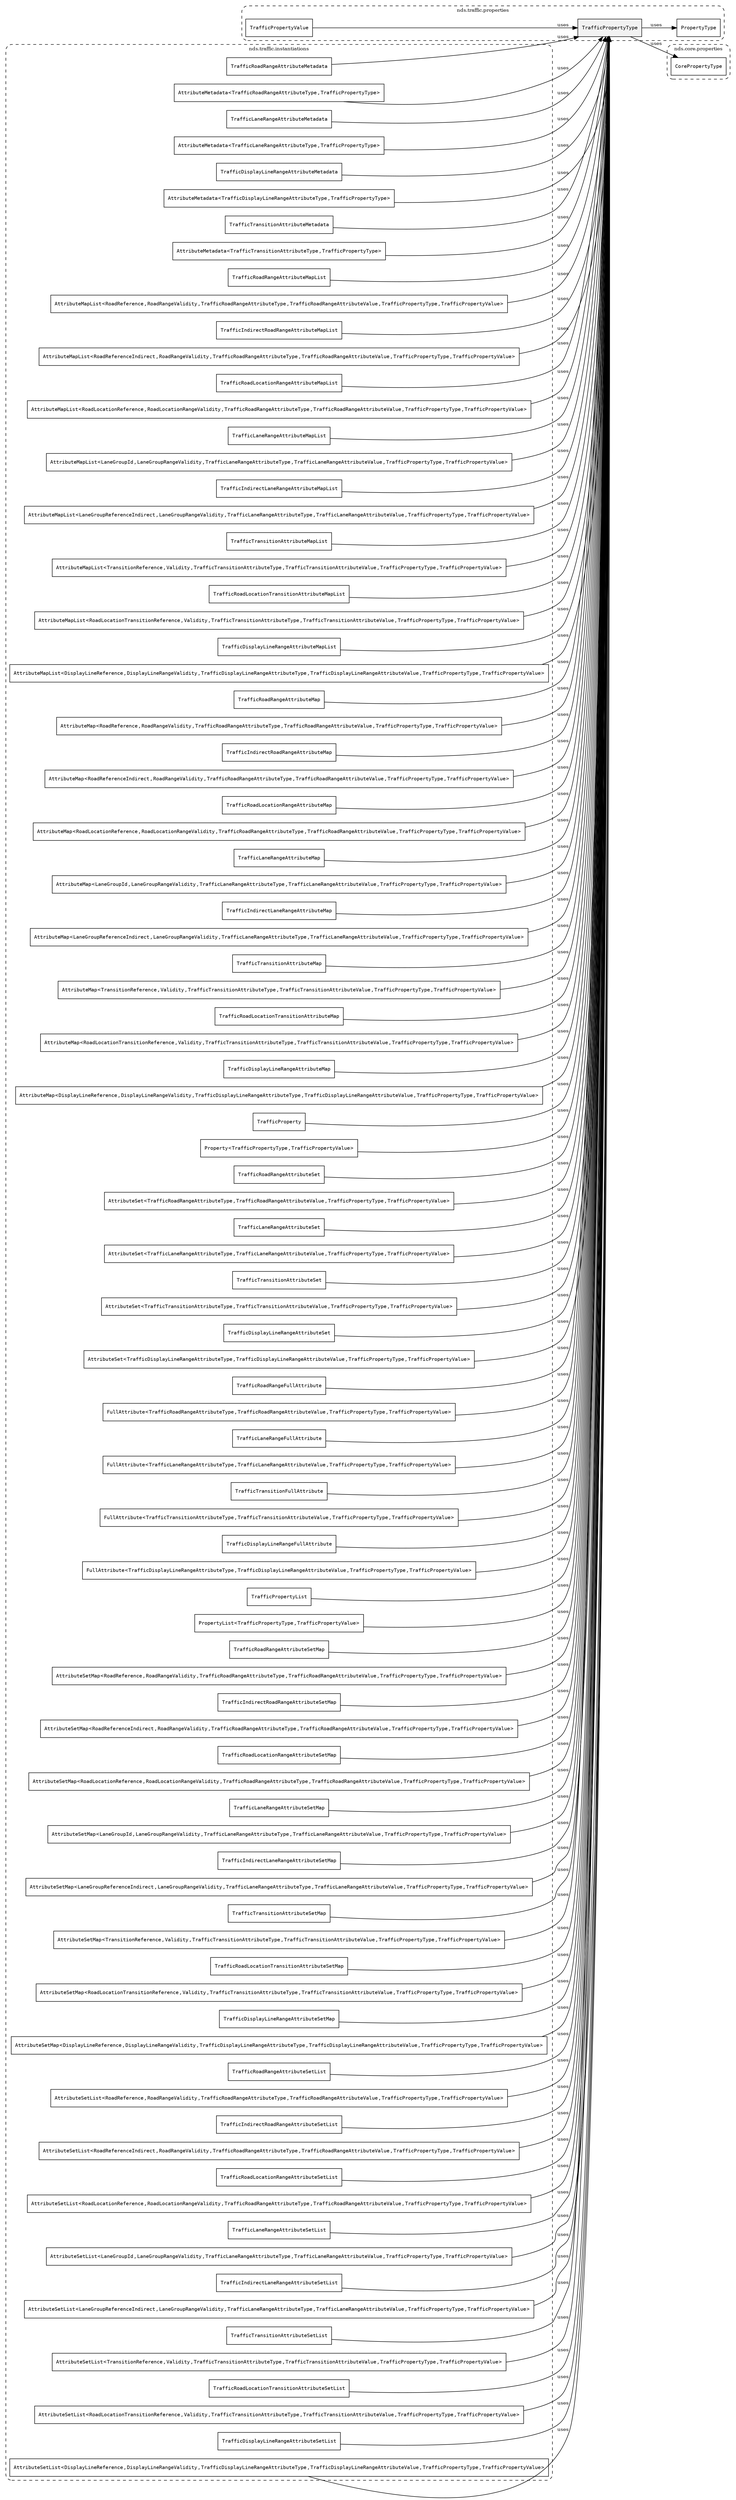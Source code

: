 /**
 * This dot file creates symbol collaboration diagram for TrafficPropertyType.
 */
digraph ZSERIO
{
    node [shape=box, fontsize=10];
    rankdir="LR";
    fontsize=10;
    tooltip="TrafficPropertyType collaboration diagram";

    subgraph "cluster_nds.traffic.properties"
    {
        style="dashed, rounded";
        label="nds.traffic.properties";
        tooltip="Package nds.traffic.properties";
        href="../../../content/packages/nds.traffic.properties.html#Package-nds-traffic-properties";
        target="_parent";

        "TrafficPropertyType" [style="filled", fillcolor="#0000000D", target="_parent", label=<<font face="monospace"><table align="center" border="0" cellspacing="0" cellpadding="0"><tr><td href="../../../content/packages/nds.traffic.properties.html#Structure-TrafficPropertyType" title="Structure defined in nds.traffic.properties">TrafficPropertyType</td></tr></table></font>>];
        "PropertyType" [target="_parent", label=<<font face="monospace"><table align="center" border="0" cellspacing="0" cellpadding="0"><tr><td href="../../../content/packages/nds.traffic.properties.html#Enum-PropertyType" title="Enum defined in nds.traffic.properties">PropertyType</td></tr></table></font>>];
        "TrafficPropertyValue" [target="_parent", label=<<font face="monospace"><table align="center" border="0" cellspacing="0" cellpadding="0"><tr><td href="../../../content/packages/nds.traffic.properties.html#Structure-TrafficPropertyValue" title="Structure defined in nds.traffic.properties">TrafficPropertyValue</td></tr></table></font>>];
    }

    subgraph "cluster_nds.core.properties"
    {
        style="dashed, rounded";
        label="nds.core.properties";
        tooltip="Package nds.core.properties";
        href="../../../content/packages/nds.core.properties.html#Package-nds-core-properties";
        target="_parent";

        "CorePropertyType" [target="_parent", label=<<font face="monospace"><table align="center" border="0" cellspacing="0" cellpadding="0"><tr><td href="../../../content/packages/nds.core.properties.html#Enum-CorePropertyType" title="Enum defined in nds.core.properties">CorePropertyType</td></tr></table></font>>];
    }

    subgraph "cluster_nds.traffic.instantiations"
    {
        style="dashed, rounded";
        label="nds.traffic.instantiations";
        tooltip="Package nds.traffic.instantiations";
        href="../../../content/packages/nds.traffic.instantiations.html#Package-nds-traffic-instantiations";
        target="_parent";

        "TrafficRoadRangeAttributeMetadata" [target="_parent", label=<<font face="monospace"><table align="center" border="0" cellspacing="0" cellpadding="0"><tr><td href="../../../content/packages/nds.traffic.instantiations.html#InstantiateType-TrafficRoadRangeAttributeMetadata" title="InstantiateType defined in nds.traffic.instantiations">TrafficRoadRangeAttributeMetadata</td></tr></table></font>>];
        "AttributeMetadata&lt;TrafficRoadRangeAttributeType,TrafficPropertyType&gt;" [target="_parent", label=<<font face="monospace"><table align="center" border="0" cellspacing="0" cellpadding="0"><tr><td href="../../../content/packages/nds.core.attributemap.html#Structure-AttributeMetadata" title="Structure defined in nds.core.attributemap">AttributeMetadata</td><td>&lt;</td><td><table align="center" border="0" cellspacing="0" cellpadding="0"><tr><td href="../../../content/packages/nds.traffic.attributes.html#Enum-TrafficRoadRangeAttributeType" title="Enum defined in nds.traffic.attributes">TrafficRoadRangeAttributeType</td></tr></table></td><td>,</td><td><table align="center" border="0" cellspacing="0" cellpadding="0"><tr><td href="../../../content/packages/nds.traffic.properties.html#Structure-TrafficPropertyType" title="Structure defined in nds.traffic.properties">TrafficPropertyType</td></tr></table></td><td>&gt;</td></tr></table></font>>];
        "TrafficLaneRangeAttributeMetadata" [target="_parent", label=<<font face="monospace"><table align="center" border="0" cellspacing="0" cellpadding="0"><tr><td href="../../../content/packages/nds.traffic.instantiations.html#InstantiateType-TrafficLaneRangeAttributeMetadata" title="InstantiateType defined in nds.traffic.instantiations">TrafficLaneRangeAttributeMetadata</td></tr></table></font>>];
        "AttributeMetadata&lt;TrafficLaneRangeAttributeType,TrafficPropertyType&gt;" [target="_parent", label=<<font face="monospace"><table align="center" border="0" cellspacing="0" cellpadding="0"><tr><td href="../../../content/packages/nds.core.attributemap.html#Structure-AttributeMetadata" title="Structure defined in nds.core.attributemap">AttributeMetadata</td><td>&lt;</td><td><table align="center" border="0" cellspacing="0" cellpadding="0"><tr><td href="../../../content/packages/nds.traffic.attributes.html#Enum-TrafficLaneRangeAttributeType" title="Enum defined in nds.traffic.attributes">TrafficLaneRangeAttributeType</td></tr></table></td><td>,</td><td><table align="center" border="0" cellspacing="0" cellpadding="0"><tr><td href="../../../content/packages/nds.traffic.properties.html#Structure-TrafficPropertyType" title="Structure defined in nds.traffic.properties">TrafficPropertyType</td></tr></table></td><td>&gt;</td></tr></table></font>>];
        "TrafficDisplayLineRangeAttributeMetadata" [target="_parent", label=<<font face="monospace"><table align="center" border="0" cellspacing="0" cellpadding="0"><tr><td href="../../../content/packages/nds.traffic.instantiations.html#InstantiateType-TrafficDisplayLineRangeAttributeMetadata" title="InstantiateType defined in nds.traffic.instantiations">TrafficDisplayLineRangeAttributeMetadata</td></tr></table></font>>];
        "AttributeMetadata&lt;TrafficDisplayLineRangeAttributeType,TrafficPropertyType&gt;" [target="_parent", label=<<font face="monospace"><table align="center" border="0" cellspacing="0" cellpadding="0"><tr><td href="../../../content/packages/nds.core.attributemap.html#Structure-AttributeMetadata" title="Structure defined in nds.core.attributemap">AttributeMetadata</td><td>&lt;</td><td><table align="center" border="0" cellspacing="0" cellpadding="0"><tr><td href="../../../content/packages/nds.traffic.attributes.html#Enum-TrafficDisplayLineRangeAttributeType" title="Enum defined in nds.traffic.attributes">TrafficDisplayLineRangeAttributeType</td></tr></table></td><td>,</td><td><table align="center" border="0" cellspacing="0" cellpadding="0"><tr><td href="../../../content/packages/nds.traffic.properties.html#Structure-TrafficPropertyType" title="Structure defined in nds.traffic.properties">TrafficPropertyType</td></tr></table></td><td>&gt;</td></tr></table></font>>];
        "TrafficTransitionAttributeMetadata" [target="_parent", label=<<font face="monospace"><table align="center" border="0" cellspacing="0" cellpadding="0"><tr><td href="../../../content/packages/nds.traffic.instantiations.html#InstantiateType-TrafficTransitionAttributeMetadata" title="InstantiateType defined in nds.traffic.instantiations">TrafficTransitionAttributeMetadata</td></tr></table></font>>];
        "AttributeMetadata&lt;TrafficTransitionAttributeType,TrafficPropertyType&gt;" [target="_parent", label=<<font face="monospace"><table align="center" border="0" cellspacing="0" cellpadding="0"><tr><td href="../../../content/packages/nds.core.attributemap.html#Structure-AttributeMetadata" title="Structure defined in nds.core.attributemap">AttributeMetadata</td><td>&lt;</td><td><table align="center" border="0" cellspacing="0" cellpadding="0"><tr><td href="../../../content/packages/nds.traffic.attributes.html#Enum-TrafficTransitionAttributeType" title="Enum defined in nds.traffic.attributes">TrafficTransitionAttributeType</td></tr></table></td><td>,</td><td><table align="center" border="0" cellspacing="0" cellpadding="0"><tr><td href="../../../content/packages/nds.traffic.properties.html#Structure-TrafficPropertyType" title="Structure defined in nds.traffic.properties">TrafficPropertyType</td></tr></table></td><td>&gt;</td></tr></table></font>>];
        "TrafficRoadRangeAttributeMapList" [target="_parent", label=<<font face="monospace"><table align="center" border="0" cellspacing="0" cellpadding="0"><tr><td href="../../../content/packages/nds.traffic.instantiations.html#InstantiateType-TrafficRoadRangeAttributeMapList" title="InstantiateType defined in nds.traffic.instantiations">TrafficRoadRangeAttributeMapList</td></tr></table></font>>];
        "AttributeMapList&lt;RoadReference,RoadRangeValidity,TrafficRoadRangeAttributeType,TrafficRoadRangeAttributeValue,TrafficPropertyType,TrafficPropertyValue&gt;" [target="_parent", label=<<font face="monospace"><table align="center" border="0" cellspacing="0" cellpadding="0"><tr><td href="../../../content/packages/nds.core.attributemap.html#Structure-AttributeMapList" title="Structure defined in nds.core.attributemap">AttributeMapList</td><td>&lt;</td><td><table align="center" border="0" cellspacing="0" cellpadding="0"><tr><td href="../../../content/packages/nds.road.reference.types.html#Structure-RoadReference" title="Structure defined in nds.road.reference.types">RoadReference</td></tr></table></td><td>,</td><td><table align="center" border="0" cellspacing="0" cellpadding="0"><tr><td href="../../../content/packages/nds.road.reference.types.html#Structure-RoadRangeValidity" title="Structure defined in nds.road.reference.types">RoadRangeValidity</td></tr></table></td><td>,</td><td><table align="center" border="0" cellspacing="0" cellpadding="0"><tr><td href="../../../content/packages/nds.traffic.attributes.html#Enum-TrafficRoadRangeAttributeType" title="Enum defined in nds.traffic.attributes">TrafficRoadRangeAttributeType</td></tr></table></td><td>,</td><td><table align="center" border="0" cellspacing="0" cellpadding="0"><tr><td href="../../../content/packages/nds.traffic.attributes.html#Choice-TrafficRoadRangeAttributeValue" title="Choice defined in nds.traffic.attributes">TrafficRoadRangeAttributeValue</td></tr></table></td><td>,</td><td><table align="center" border="0" cellspacing="0" cellpadding="0"><tr><td href="../../../content/packages/nds.traffic.properties.html#Structure-TrafficPropertyType" title="Structure defined in nds.traffic.properties">TrafficPropertyType</td></tr></table></td><td>,</td><td><table align="center" border="0" cellspacing="0" cellpadding="0"><tr><td href="../../../content/packages/nds.traffic.properties.html#Structure-TrafficPropertyValue" title="Structure defined in nds.traffic.properties">TrafficPropertyValue</td></tr></table></td><td>&gt;</td></tr></table></font>>];
        "TrafficIndirectRoadRangeAttributeMapList" [target="_parent", label=<<font face="monospace"><table align="center" border="0" cellspacing="0" cellpadding="0"><tr><td href="../../../content/packages/nds.traffic.instantiations.html#InstantiateType-TrafficIndirectRoadRangeAttributeMapList" title="InstantiateType defined in nds.traffic.instantiations">TrafficIndirectRoadRangeAttributeMapList</td></tr></table></font>>];
        "AttributeMapList&lt;RoadReferenceIndirect,RoadRangeValidity,TrafficRoadRangeAttributeType,TrafficRoadRangeAttributeValue,TrafficPropertyType,TrafficPropertyValue&gt;" [target="_parent", label=<<font face="monospace"><table align="center" border="0" cellspacing="0" cellpadding="0"><tr><td href="../../../content/packages/nds.core.attributemap.html#Structure-AttributeMapList" title="Structure defined in nds.core.attributemap">AttributeMapList</td><td>&lt;</td><td><table align="center" border="0" cellspacing="0" cellpadding="0"><tr><td href="../../../content/packages/nds.road.reference.types.html#Structure-RoadReferenceIndirect" title="Structure defined in nds.road.reference.types">RoadReferenceIndirect</td></tr></table></td><td>,</td><td><table align="center" border="0" cellspacing="0" cellpadding="0"><tr><td href="../../../content/packages/nds.road.reference.types.html#Structure-RoadRangeValidity" title="Structure defined in nds.road.reference.types">RoadRangeValidity</td></tr></table></td><td>,</td><td><table align="center" border="0" cellspacing="0" cellpadding="0"><tr><td href="../../../content/packages/nds.traffic.attributes.html#Enum-TrafficRoadRangeAttributeType" title="Enum defined in nds.traffic.attributes">TrafficRoadRangeAttributeType</td></tr></table></td><td>,</td><td><table align="center" border="0" cellspacing="0" cellpadding="0"><tr><td href="../../../content/packages/nds.traffic.attributes.html#Choice-TrafficRoadRangeAttributeValue" title="Choice defined in nds.traffic.attributes">TrafficRoadRangeAttributeValue</td></tr></table></td><td>,</td><td><table align="center" border="0" cellspacing="0" cellpadding="0"><tr><td href="../../../content/packages/nds.traffic.properties.html#Structure-TrafficPropertyType" title="Structure defined in nds.traffic.properties">TrafficPropertyType</td></tr></table></td><td>,</td><td><table align="center" border="0" cellspacing="0" cellpadding="0"><tr><td href="../../../content/packages/nds.traffic.properties.html#Structure-TrafficPropertyValue" title="Structure defined in nds.traffic.properties">TrafficPropertyValue</td></tr></table></td><td>&gt;</td></tr></table></font>>];
        "TrafficRoadLocationRangeAttributeMapList" [target="_parent", label=<<font face="monospace"><table align="center" border="0" cellspacing="0" cellpadding="0"><tr><td href="../../../content/packages/nds.traffic.instantiations.html#InstantiateType-TrafficRoadLocationRangeAttributeMapList" title="InstantiateType defined in nds.traffic.instantiations">TrafficRoadLocationRangeAttributeMapList</td></tr></table></font>>];
        "AttributeMapList&lt;RoadLocationReference,RoadLocationRangeValidity,TrafficRoadRangeAttributeType,TrafficRoadRangeAttributeValue,TrafficPropertyType,TrafficPropertyValue&gt;" [target="_parent", label=<<font face="monospace"><table align="center" border="0" cellspacing="0" cellpadding="0"><tr><td href="../../../content/packages/nds.core.attributemap.html#Structure-AttributeMapList" title="Structure defined in nds.core.attributemap">AttributeMapList</td><td>&lt;</td><td><table align="center" border="0" cellspacing="0" cellpadding="0"><tr><td href="../../../content/packages/nds.road.reference.location.html#Structure-RoadLocationReference" title="Structure defined in nds.road.reference.location">RoadLocationReference</td></tr></table></td><td>,</td><td><table align="center" border="0" cellspacing="0" cellpadding="0"><tr><td href="../../../content/packages/nds.road.reference.location.html#Structure-RoadLocationRangeValidity" title="Structure defined in nds.road.reference.location">RoadLocationRangeValidity</td></tr></table></td><td>,</td><td><table align="center" border="0" cellspacing="0" cellpadding="0"><tr><td href="../../../content/packages/nds.traffic.attributes.html#Enum-TrafficRoadRangeAttributeType" title="Enum defined in nds.traffic.attributes">TrafficRoadRangeAttributeType</td></tr></table></td><td>,</td><td><table align="center" border="0" cellspacing="0" cellpadding="0"><tr><td href="../../../content/packages/nds.traffic.attributes.html#Choice-TrafficRoadRangeAttributeValue" title="Choice defined in nds.traffic.attributes">TrafficRoadRangeAttributeValue</td></tr></table></td><td>,</td><td><table align="center" border="0" cellspacing="0" cellpadding="0"><tr><td href="../../../content/packages/nds.traffic.properties.html#Structure-TrafficPropertyType" title="Structure defined in nds.traffic.properties">TrafficPropertyType</td></tr></table></td><td>,</td><td><table align="center" border="0" cellspacing="0" cellpadding="0"><tr><td href="../../../content/packages/nds.traffic.properties.html#Structure-TrafficPropertyValue" title="Structure defined in nds.traffic.properties">TrafficPropertyValue</td></tr></table></td><td>&gt;</td></tr></table></font>>];
        "TrafficLaneRangeAttributeMapList" [target="_parent", label=<<font face="monospace"><table align="center" border="0" cellspacing="0" cellpadding="0"><tr><td href="../../../content/packages/nds.traffic.instantiations.html#InstantiateType-TrafficLaneRangeAttributeMapList" title="InstantiateType defined in nds.traffic.instantiations">TrafficLaneRangeAttributeMapList</td></tr></table></font>>];
        "AttributeMapList&lt;LaneGroupId,LaneGroupRangeValidity,TrafficLaneRangeAttributeType,TrafficLaneRangeAttributeValue,TrafficPropertyType,TrafficPropertyValue&gt;" [target="_parent", label=<<font face="monospace"><table align="center" border="0" cellspacing="0" cellpadding="0"><tr><td href="../../../content/packages/nds.core.attributemap.html#Structure-AttributeMapList" title="Structure defined in nds.core.attributemap">AttributeMapList</td><td>&lt;</td><td><table align="center" border="0" cellspacing="0" cellpadding="0"><tr><td href="../../../content/packages/nds.lane.reference.types.html#Subtype-LaneGroupId" title="Subtype defined in nds.lane.reference.types">LaneGroupId</td></tr></table></td><td>,</td><td><table align="center" border="0" cellspacing="0" cellpadding="0"><tr><td href="../../../content/packages/nds.lane.reference.types.html#Structure-LaneGroupRangeValidity" title="Structure defined in nds.lane.reference.types">LaneGroupRangeValidity</td></tr></table></td><td>,</td><td><table align="center" border="0" cellspacing="0" cellpadding="0"><tr><td href="../../../content/packages/nds.traffic.attributes.html#Enum-TrafficLaneRangeAttributeType" title="Enum defined in nds.traffic.attributes">TrafficLaneRangeAttributeType</td></tr></table></td><td>,</td><td><table align="center" border="0" cellspacing="0" cellpadding="0"><tr><td href="../../../content/packages/nds.traffic.attributes.html#Choice-TrafficLaneRangeAttributeValue" title="Choice defined in nds.traffic.attributes">TrafficLaneRangeAttributeValue</td></tr></table></td><td>,</td><td><table align="center" border="0" cellspacing="0" cellpadding="0"><tr><td href="../../../content/packages/nds.traffic.properties.html#Structure-TrafficPropertyType" title="Structure defined in nds.traffic.properties">TrafficPropertyType</td></tr></table></td><td>,</td><td><table align="center" border="0" cellspacing="0" cellpadding="0"><tr><td href="../../../content/packages/nds.traffic.properties.html#Structure-TrafficPropertyValue" title="Structure defined in nds.traffic.properties">TrafficPropertyValue</td></tr></table></td><td>&gt;</td></tr></table></font>>];
        "TrafficIndirectLaneRangeAttributeMapList" [target="_parent", label=<<font face="monospace"><table align="center" border="0" cellspacing="0" cellpadding="0"><tr><td href="../../../content/packages/nds.traffic.instantiations.html#InstantiateType-TrafficIndirectLaneRangeAttributeMapList" title="InstantiateType defined in nds.traffic.instantiations">TrafficIndirectLaneRangeAttributeMapList</td></tr></table></font>>];
        "AttributeMapList&lt;LaneGroupReferenceIndirect,LaneGroupRangeValidity,TrafficLaneRangeAttributeType,TrafficLaneRangeAttributeValue,TrafficPropertyType,TrafficPropertyValue&gt;" [target="_parent", label=<<font face="monospace"><table align="center" border="0" cellspacing="0" cellpadding="0"><tr><td href="../../../content/packages/nds.core.attributemap.html#Structure-AttributeMapList" title="Structure defined in nds.core.attributemap">AttributeMapList</td><td>&lt;</td><td><table align="center" border="0" cellspacing="0" cellpadding="0"><tr><td href="../../../content/packages/nds.lane.reference.types.html#Structure-LaneGroupReferenceIndirect" title="Structure defined in nds.lane.reference.types">LaneGroupReferenceIndirect</td></tr></table></td><td>,</td><td><table align="center" border="0" cellspacing="0" cellpadding="0"><tr><td href="../../../content/packages/nds.lane.reference.types.html#Structure-LaneGroupRangeValidity" title="Structure defined in nds.lane.reference.types">LaneGroupRangeValidity</td></tr></table></td><td>,</td><td><table align="center" border="0" cellspacing="0" cellpadding="0"><tr><td href="../../../content/packages/nds.traffic.attributes.html#Enum-TrafficLaneRangeAttributeType" title="Enum defined in nds.traffic.attributes">TrafficLaneRangeAttributeType</td></tr></table></td><td>,</td><td><table align="center" border="0" cellspacing="0" cellpadding="0"><tr><td href="../../../content/packages/nds.traffic.attributes.html#Choice-TrafficLaneRangeAttributeValue" title="Choice defined in nds.traffic.attributes">TrafficLaneRangeAttributeValue</td></tr></table></td><td>,</td><td><table align="center" border="0" cellspacing="0" cellpadding="0"><tr><td href="../../../content/packages/nds.traffic.properties.html#Structure-TrafficPropertyType" title="Structure defined in nds.traffic.properties">TrafficPropertyType</td></tr></table></td><td>,</td><td><table align="center" border="0" cellspacing="0" cellpadding="0"><tr><td href="../../../content/packages/nds.traffic.properties.html#Structure-TrafficPropertyValue" title="Structure defined in nds.traffic.properties">TrafficPropertyValue</td></tr></table></td><td>&gt;</td></tr></table></font>>];
        "TrafficTransitionAttributeMapList" [target="_parent", label=<<font face="monospace"><table align="center" border="0" cellspacing="0" cellpadding="0"><tr><td href="../../../content/packages/nds.traffic.instantiations.html#InstantiateType-TrafficTransitionAttributeMapList" title="InstantiateType defined in nds.traffic.instantiations">TrafficTransitionAttributeMapList</td></tr></table></font>>];
        "AttributeMapList&lt;TransitionReference,Validity,TrafficTransitionAttributeType,TrafficTransitionAttributeValue,TrafficPropertyType,TrafficPropertyValue&gt;" [target="_parent", label=<<font face="monospace"><table align="center" border="0" cellspacing="0" cellpadding="0"><tr><td href="../../../content/packages/nds.core.attributemap.html#Structure-AttributeMapList" title="Structure defined in nds.core.attributemap">AttributeMapList</td><td>&lt;</td><td><table align="center" border="0" cellspacing="0" cellpadding="0"><tr><td href="../../../content/packages/nds.road.reference.types.html#Structure-TransitionReference" title="Structure defined in nds.road.reference.types">TransitionReference</td></tr></table></td><td>,</td><td><table align="center" border="0" cellspacing="0" cellpadding="0"><tr><td href="../../../content/packages/nds.core.attributemap.html#Structure-Validity" title="Structure defined in nds.core.attributemap">Validity</td></tr></table></td><td>,</td><td><table align="center" border="0" cellspacing="0" cellpadding="0"><tr><td href="../../../content/packages/nds.traffic.attributes.html#Enum-TrafficTransitionAttributeType" title="Enum defined in nds.traffic.attributes">TrafficTransitionAttributeType</td></tr></table></td><td>,</td><td><table align="center" border="0" cellspacing="0" cellpadding="0"><tr><td href="../../../content/packages/nds.traffic.attributes.html#Choice-TrafficTransitionAttributeValue" title="Choice defined in nds.traffic.attributes">TrafficTransitionAttributeValue</td></tr></table></td><td>,</td><td><table align="center" border="0" cellspacing="0" cellpadding="0"><tr><td href="../../../content/packages/nds.traffic.properties.html#Structure-TrafficPropertyType" title="Structure defined in nds.traffic.properties">TrafficPropertyType</td></tr></table></td><td>,</td><td><table align="center" border="0" cellspacing="0" cellpadding="0"><tr><td href="../../../content/packages/nds.traffic.properties.html#Structure-TrafficPropertyValue" title="Structure defined in nds.traffic.properties">TrafficPropertyValue</td></tr></table></td><td>&gt;</td></tr></table></font>>];
        "TrafficRoadLocationTransitionAttributeMapList" [target="_parent", label=<<font face="monospace"><table align="center" border="0" cellspacing="0" cellpadding="0"><tr><td href="../../../content/packages/nds.traffic.instantiations.html#InstantiateType-TrafficRoadLocationTransitionAttributeMapList" title="InstantiateType defined in nds.traffic.instantiations">TrafficRoadLocationTransitionAttributeMapList</td></tr></table></font>>];
        "AttributeMapList&lt;RoadLocationTransitionReference,Validity,TrafficTransitionAttributeType,TrafficTransitionAttributeValue,TrafficPropertyType,TrafficPropertyValue&gt;" [target="_parent", label=<<font face="monospace"><table align="center" border="0" cellspacing="0" cellpadding="0"><tr><td href="../../../content/packages/nds.core.attributemap.html#Structure-AttributeMapList" title="Structure defined in nds.core.attributemap">AttributeMapList</td><td>&lt;</td><td><table align="center" border="0" cellspacing="0" cellpadding="0"><tr><td href="../../../content/packages/nds.road.reference.location.html#Structure-RoadLocationTransitionReference" title="Structure defined in nds.road.reference.location">RoadLocationTransitionReference</td></tr></table></td><td>,</td><td><table align="center" border="0" cellspacing="0" cellpadding="0"><tr><td href="../../../content/packages/nds.core.attributemap.html#Structure-Validity" title="Structure defined in nds.core.attributemap">Validity</td></tr></table></td><td>,</td><td><table align="center" border="0" cellspacing="0" cellpadding="0"><tr><td href="../../../content/packages/nds.traffic.attributes.html#Enum-TrafficTransitionAttributeType" title="Enum defined in nds.traffic.attributes">TrafficTransitionAttributeType</td></tr></table></td><td>,</td><td><table align="center" border="0" cellspacing="0" cellpadding="0"><tr><td href="../../../content/packages/nds.traffic.attributes.html#Choice-TrafficTransitionAttributeValue" title="Choice defined in nds.traffic.attributes">TrafficTransitionAttributeValue</td></tr></table></td><td>,</td><td><table align="center" border="0" cellspacing="0" cellpadding="0"><tr><td href="../../../content/packages/nds.traffic.properties.html#Structure-TrafficPropertyType" title="Structure defined in nds.traffic.properties">TrafficPropertyType</td></tr></table></td><td>,</td><td><table align="center" border="0" cellspacing="0" cellpadding="0"><tr><td href="../../../content/packages/nds.traffic.properties.html#Structure-TrafficPropertyValue" title="Structure defined in nds.traffic.properties">TrafficPropertyValue</td></tr></table></td><td>&gt;</td></tr></table></font>>];
        "TrafficDisplayLineRangeAttributeMapList" [target="_parent", label=<<font face="monospace"><table align="center" border="0" cellspacing="0" cellpadding="0"><tr><td href="../../../content/packages/nds.traffic.instantiations.html#InstantiateType-TrafficDisplayLineRangeAttributeMapList" title="InstantiateType defined in nds.traffic.instantiations">TrafficDisplayLineRangeAttributeMapList</td></tr></table></font>>];
        "AttributeMapList&lt;DisplayLineReference,DisplayLineRangeValidity,TrafficDisplayLineRangeAttributeType,TrafficDisplayLineRangeAttributeValue,TrafficPropertyType,TrafficPropertyValue&gt;" [target="_parent", label=<<font face="monospace"><table align="center" border="0" cellspacing="0" cellpadding="0"><tr><td href="../../../content/packages/nds.core.attributemap.html#Structure-AttributeMapList" title="Structure defined in nds.core.attributemap">AttributeMapList</td><td>&lt;</td><td><table align="center" border="0" cellspacing="0" cellpadding="0"><tr><td href="../../../content/packages/nds.display.reference.types.html#Structure-DisplayLineReference" title="Structure defined in nds.display.reference.types">DisplayLineReference</td></tr></table></td><td>,</td><td><table align="center" border="0" cellspacing="0" cellpadding="0"><tr><td href="../../../content/packages/nds.display.reference.types.html#Structure-DisplayLineRangeValidity" title="Structure defined in nds.display.reference.types">DisplayLineRangeValidity</td></tr></table></td><td>,</td><td><table align="center" border="0" cellspacing="0" cellpadding="0"><tr><td href="../../../content/packages/nds.traffic.attributes.html#Enum-TrafficDisplayLineRangeAttributeType" title="Enum defined in nds.traffic.attributes">TrafficDisplayLineRangeAttributeType</td></tr></table></td><td>,</td><td><table align="center" border="0" cellspacing="0" cellpadding="0"><tr><td href="../../../content/packages/nds.traffic.attributes.html#Choice-TrafficDisplayLineRangeAttributeValue" title="Choice defined in nds.traffic.attributes">TrafficDisplayLineRangeAttributeValue</td></tr></table></td><td>,</td><td><table align="center" border="0" cellspacing="0" cellpadding="0"><tr><td href="../../../content/packages/nds.traffic.properties.html#Structure-TrafficPropertyType" title="Structure defined in nds.traffic.properties">TrafficPropertyType</td></tr></table></td><td>,</td><td><table align="center" border="0" cellspacing="0" cellpadding="0"><tr><td href="../../../content/packages/nds.traffic.properties.html#Structure-TrafficPropertyValue" title="Structure defined in nds.traffic.properties">TrafficPropertyValue</td></tr></table></td><td>&gt;</td></tr></table></font>>];
        "TrafficRoadRangeAttributeMap" [target="_parent", label=<<font face="monospace"><table align="center" border="0" cellspacing="0" cellpadding="0"><tr><td href="../../../content/packages/nds.traffic.instantiations.html#InstantiateType-TrafficRoadRangeAttributeMap" title="InstantiateType defined in nds.traffic.instantiations">TrafficRoadRangeAttributeMap</td></tr></table></font>>];
        "AttributeMap&lt;RoadReference,RoadRangeValidity,TrafficRoadRangeAttributeType,TrafficRoadRangeAttributeValue,TrafficPropertyType,TrafficPropertyValue&gt;" [target="_parent", label=<<font face="monospace"><table align="center" border="0" cellspacing="0" cellpadding="0"><tr><td href="../../../content/packages/nds.core.attributemap.html#Structure-AttributeMap" title="Structure defined in nds.core.attributemap">AttributeMap</td><td>&lt;</td><td><table align="center" border="0" cellspacing="0" cellpadding="0"><tr><td href="../../../content/packages/nds.road.reference.types.html#Structure-RoadReference" title="Structure defined in nds.road.reference.types">RoadReference</td></tr></table></td><td>,</td><td><table align="center" border="0" cellspacing="0" cellpadding="0"><tr><td href="../../../content/packages/nds.road.reference.types.html#Structure-RoadRangeValidity" title="Structure defined in nds.road.reference.types">RoadRangeValidity</td></tr></table></td><td>,</td><td><table align="center" border="0" cellspacing="0" cellpadding="0"><tr><td href="../../../content/packages/nds.traffic.attributes.html#Enum-TrafficRoadRangeAttributeType" title="Enum defined in nds.traffic.attributes">TrafficRoadRangeAttributeType</td></tr></table></td><td>,</td><td><table align="center" border="0" cellspacing="0" cellpadding="0"><tr><td href="../../../content/packages/nds.traffic.attributes.html#Choice-TrafficRoadRangeAttributeValue" title="Choice defined in nds.traffic.attributes">TrafficRoadRangeAttributeValue</td></tr></table></td><td>,</td><td><table align="center" border="0" cellspacing="0" cellpadding="0"><tr><td href="../../../content/packages/nds.traffic.properties.html#Structure-TrafficPropertyType" title="Structure defined in nds.traffic.properties">TrafficPropertyType</td></tr></table></td><td>,</td><td><table align="center" border="0" cellspacing="0" cellpadding="0"><tr><td href="../../../content/packages/nds.traffic.properties.html#Structure-TrafficPropertyValue" title="Structure defined in nds.traffic.properties">TrafficPropertyValue</td></tr></table></td><td>&gt;</td></tr></table></font>>];
        "TrafficIndirectRoadRangeAttributeMap" [target="_parent", label=<<font face="monospace"><table align="center" border="0" cellspacing="0" cellpadding="0"><tr><td href="../../../content/packages/nds.traffic.instantiations.html#InstantiateType-TrafficIndirectRoadRangeAttributeMap" title="InstantiateType defined in nds.traffic.instantiations">TrafficIndirectRoadRangeAttributeMap</td></tr></table></font>>];
        "AttributeMap&lt;RoadReferenceIndirect,RoadRangeValidity,TrafficRoadRangeAttributeType,TrafficRoadRangeAttributeValue,TrafficPropertyType,TrafficPropertyValue&gt;" [target="_parent", label=<<font face="monospace"><table align="center" border="0" cellspacing="0" cellpadding="0"><tr><td href="../../../content/packages/nds.core.attributemap.html#Structure-AttributeMap" title="Structure defined in nds.core.attributemap">AttributeMap</td><td>&lt;</td><td><table align="center" border="0" cellspacing="0" cellpadding="0"><tr><td href="../../../content/packages/nds.road.reference.types.html#Structure-RoadReferenceIndirect" title="Structure defined in nds.road.reference.types">RoadReferenceIndirect</td></tr></table></td><td>,</td><td><table align="center" border="0" cellspacing="0" cellpadding="0"><tr><td href="../../../content/packages/nds.road.reference.types.html#Structure-RoadRangeValidity" title="Structure defined in nds.road.reference.types">RoadRangeValidity</td></tr></table></td><td>,</td><td><table align="center" border="0" cellspacing="0" cellpadding="0"><tr><td href="../../../content/packages/nds.traffic.attributes.html#Enum-TrafficRoadRangeAttributeType" title="Enum defined in nds.traffic.attributes">TrafficRoadRangeAttributeType</td></tr></table></td><td>,</td><td><table align="center" border="0" cellspacing="0" cellpadding="0"><tr><td href="../../../content/packages/nds.traffic.attributes.html#Choice-TrafficRoadRangeAttributeValue" title="Choice defined in nds.traffic.attributes">TrafficRoadRangeAttributeValue</td></tr></table></td><td>,</td><td><table align="center" border="0" cellspacing="0" cellpadding="0"><tr><td href="../../../content/packages/nds.traffic.properties.html#Structure-TrafficPropertyType" title="Structure defined in nds.traffic.properties">TrafficPropertyType</td></tr></table></td><td>,</td><td><table align="center" border="0" cellspacing="0" cellpadding="0"><tr><td href="../../../content/packages/nds.traffic.properties.html#Structure-TrafficPropertyValue" title="Structure defined in nds.traffic.properties">TrafficPropertyValue</td></tr></table></td><td>&gt;</td></tr></table></font>>];
        "TrafficRoadLocationRangeAttributeMap" [target="_parent", label=<<font face="monospace"><table align="center" border="0" cellspacing="0" cellpadding="0"><tr><td href="../../../content/packages/nds.traffic.instantiations.html#InstantiateType-TrafficRoadLocationRangeAttributeMap" title="InstantiateType defined in nds.traffic.instantiations">TrafficRoadLocationRangeAttributeMap</td></tr></table></font>>];
        "AttributeMap&lt;RoadLocationReference,RoadLocationRangeValidity,TrafficRoadRangeAttributeType,TrafficRoadRangeAttributeValue,TrafficPropertyType,TrafficPropertyValue&gt;" [target="_parent", label=<<font face="monospace"><table align="center" border="0" cellspacing="0" cellpadding="0"><tr><td href="../../../content/packages/nds.core.attributemap.html#Structure-AttributeMap" title="Structure defined in nds.core.attributemap">AttributeMap</td><td>&lt;</td><td><table align="center" border="0" cellspacing="0" cellpadding="0"><tr><td href="../../../content/packages/nds.road.reference.location.html#Structure-RoadLocationReference" title="Structure defined in nds.road.reference.location">RoadLocationReference</td></tr></table></td><td>,</td><td><table align="center" border="0" cellspacing="0" cellpadding="0"><tr><td href="../../../content/packages/nds.road.reference.location.html#Structure-RoadLocationRangeValidity" title="Structure defined in nds.road.reference.location">RoadLocationRangeValidity</td></tr></table></td><td>,</td><td><table align="center" border="0" cellspacing="0" cellpadding="0"><tr><td href="../../../content/packages/nds.traffic.attributes.html#Enum-TrafficRoadRangeAttributeType" title="Enum defined in nds.traffic.attributes">TrafficRoadRangeAttributeType</td></tr></table></td><td>,</td><td><table align="center" border="0" cellspacing="0" cellpadding="0"><tr><td href="../../../content/packages/nds.traffic.attributes.html#Choice-TrafficRoadRangeAttributeValue" title="Choice defined in nds.traffic.attributes">TrafficRoadRangeAttributeValue</td></tr></table></td><td>,</td><td><table align="center" border="0" cellspacing="0" cellpadding="0"><tr><td href="../../../content/packages/nds.traffic.properties.html#Structure-TrafficPropertyType" title="Structure defined in nds.traffic.properties">TrafficPropertyType</td></tr></table></td><td>,</td><td><table align="center" border="0" cellspacing="0" cellpadding="0"><tr><td href="../../../content/packages/nds.traffic.properties.html#Structure-TrafficPropertyValue" title="Structure defined in nds.traffic.properties">TrafficPropertyValue</td></tr></table></td><td>&gt;</td></tr></table></font>>];
        "TrafficLaneRangeAttributeMap" [target="_parent", label=<<font face="monospace"><table align="center" border="0" cellspacing="0" cellpadding="0"><tr><td href="../../../content/packages/nds.traffic.instantiations.html#InstantiateType-TrafficLaneRangeAttributeMap" title="InstantiateType defined in nds.traffic.instantiations">TrafficLaneRangeAttributeMap</td></tr></table></font>>];
        "AttributeMap&lt;LaneGroupId,LaneGroupRangeValidity,TrafficLaneRangeAttributeType,TrafficLaneRangeAttributeValue,TrafficPropertyType,TrafficPropertyValue&gt;" [target="_parent", label=<<font face="monospace"><table align="center" border="0" cellspacing="0" cellpadding="0"><tr><td href="../../../content/packages/nds.core.attributemap.html#Structure-AttributeMap" title="Structure defined in nds.core.attributemap">AttributeMap</td><td>&lt;</td><td><table align="center" border="0" cellspacing="0" cellpadding="0"><tr><td href="../../../content/packages/nds.lane.reference.types.html#Subtype-LaneGroupId" title="Subtype defined in nds.lane.reference.types">LaneGroupId</td></tr></table></td><td>,</td><td><table align="center" border="0" cellspacing="0" cellpadding="0"><tr><td href="../../../content/packages/nds.lane.reference.types.html#Structure-LaneGroupRangeValidity" title="Structure defined in nds.lane.reference.types">LaneGroupRangeValidity</td></tr></table></td><td>,</td><td><table align="center" border="0" cellspacing="0" cellpadding="0"><tr><td href="../../../content/packages/nds.traffic.attributes.html#Enum-TrafficLaneRangeAttributeType" title="Enum defined in nds.traffic.attributes">TrafficLaneRangeAttributeType</td></tr></table></td><td>,</td><td><table align="center" border="0" cellspacing="0" cellpadding="0"><tr><td href="../../../content/packages/nds.traffic.attributes.html#Choice-TrafficLaneRangeAttributeValue" title="Choice defined in nds.traffic.attributes">TrafficLaneRangeAttributeValue</td></tr></table></td><td>,</td><td><table align="center" border="0" cellspacing="0" cellpadding="0"><tr><td href="../../../content/packages/nds.traffic.properties.html#Structure-TrafficPropertyType" title="Structure defined in nds.traffic.properties">TrafficPropertyType</td></tr></table></td><td>,</td><td><table align="center" border="0" cellspacing="0" cellpadding="0"><tr><td href="../../../content/packages/nds.traffic.properties.html#Structure-TrafficPropertyValue" title="Structure defined in nds.traffic.properties">TrafficPropertyValue</td></tr></table></td><td>&gt;</td></tr></table></font>>];
        "TrafficIndirectLaneRangeAttributeMap" [target="_parent", label=<<font face="monospace"><table align="center" border="0" cellspacing="0" cellpadding="0"><tr><td href="../../../content/packages/nds.traffic.instantiations.html#InstantiateType-TrafficIndirectLaneRangeAttributeMap" title="InstantiateType defined in nds.traffic.instantiations">TrafficIndirectLaneRangeAttributeMap</td></tr></table></font>>];
        "AttributeMap&lt;LaneGroupReferenceIndirect,LaneGroupRangeValidity,TrafficLaneRangeAttributeType,TrafficLaneRangeAttributeValue,TrafficPropertyType,TrafficPropertyValue&gt;" [target="_parent", label=<<font face="monospace"><table align="center" border="0" cellspacing="0" cellpadding="0"><tr><td href="../../../content/packages/nds.core.attributemap.html#Structure-AttributeMap" title="Structure defined in nds.core.attributemap">AttributeMap</td><td>&lt;</td><td><table align="center" border="0" cellspacing="0" cellpadding="0"><tr><td href="../../../content/packages/nds.lane.reference.types.html#Structure-LaneGroupReferenceIndirect" title="Structure defined in nds.lane.reference.types">LaneGroupReferenceIndirect</td></tr></table></td><td>,</td><td><table align="center" border="0" cellspacing="0" cellpadding="0"><tr><td href="../../../content/packages/nds.lane.reference.types.html#Structure-LaneGroupRangeValidity" title="Structure defined in nds.lane.reference.types">LaneGroupRangeValidity</td></tr></table></td><td>,</td><td><table align="center" border="0" cellspacing="0" cellpadding="0"><tr><td href="../../../content/packages/nds.traffic.attributes.html#Enum-TrafficLaneRangeAttributeType" title="Enum defined in nds.traffic.attributes">TrafficLaneRangeAttributeType</td></tr></table></td><td>,</td><td><table align="center" border="0" cellspacing="0" cellpadding="0"><tr><td href="../../../content/packages/nds.traffic.attributes.html#Choice-TrafficLaneRangeAttributeValue" title="Choice defined in nds.traffic.attributes">TrafficLaneRangeAttributeValue</td></tr></table></td><td>,</td><td><table align="center" border="0" cellspacing="0" cellpadding="0"><tr><td href="../../../content/packages/nds.traffic.properties.html#Structure-TrafficPropertyType" title="Structure defined in nds.traffic.properties">TrafficPropertyType</td></tr></table></td><td>,</td><td><table align="center" border="0" cellspacing="0" cellpadding="0"><tr><td href="../../../content/packages/nds.traffic.properties.html#Structure-TrafficPropertyValue" title="Structure defined in nds.traffic.properties">TrafficPropertyValue</td></tr></table></td><td>&gt;</td></tr></table></font>>];
        "TrafficTransitionAttributeMap" [target="_parent", label=<<font face="monospace"><table align="center" border="0" cellspacing="0" cellpadding="0"><tr><td href="../../../content/packages/nds.traffic.instantiations.html#InstantiateType-TrafficTransitionAttributeMap" title="InstantiateType defined in nds.traffic.instantiations">TrafficTransitionAttributeMap</td></tr></table></font>>];
        "AttributeMap&lt;TransitionReference,Validity,TrafficTransitionAttributeType,TrafficTransitionAttributeValue,TrafficPropertyType,TrafficPropertyValue&gt;" [target="_parent", label=<<font face="monospace"><table align="center" border="0" cellspacing="0" cellpadding="0"><tr><td href="../../../content/packages/nds.core.attributemap.html#Structure-AttributeMap" title="Structure defined in nds.core.attributemap">AttributeMap</td><td>&lt;</td><td><table align="center" border="0" cellspacing="0" cellpadding="0"><tr><td href="../../../content/packages/nds.road.reference.types.html#Structure-TransitionReference" title="Structure defined in nds.road.reference.types">TransitionReference</td></tr></table></td><td>,</td><td><table align="center" border="0" cellspacing="0" cellpadding="0"><tr><td href="../../../content/packages/nds.core.attributemap.html#Structure-Validity" title="Structure defined in nds.core.attributemap">Validity</td></tr></table></td><td>,</td><td><table align="center" border="0" cellspacing="0" cellpadding="0"><tr><td href="../../../content/packages/nds.traffic.attributes.html#Enum-TrafficTransitionAttributeType" title="Enum defined in nds.traffic.attributes">TrafficTransitionAttributeType</td></tr></table></td><td>,</td><td><table align="center" border="0" cellspacing="0" cellpadding="0"><tr><td href="../../../content/packages/nds.traffic.attributes.html#Choice-TrafficTransitionAttributeValue" title="Choice defined in nds.traffic.attributes">TrafficTransitionAttributeValue</td></tr></table></td><td>,</td><td><table align="center" border="0" cellspacing="0" cellpadding="0"><tr><td href="../../../content/packages/nds.traffic.properties.html#Structure-TrafficPropertyType" title="Structure defined in nds.traffic.properties">TrafficPropertyType</td></tr></table></td><td>,</td><td><table align="center" border="0" cellspacing="0" cellpadding="0"><tr><td href="../../../content/packages/nds.traffic.properties.html#Structure-TrafficPropertyValue" title="Structure defined in nds.traffic.properties">TrafficPropertyValue</td></tr></table></td><td>&gt;</td></tr></table></font>>];
        "TrafficRoadLocationTransitionAttributeMap" [target="_parent", label=<<font face="monospace"><table align="center" border="0" cellspacing="0" cellpadding="0"><tr><td href="../../../content/packages/nds.traffic.instantiations.html#InstantiateType-TrafficRoadLocationTransitionAttributeMap" title="InstantiateType defined in nds.traffic.instantiations">TrafficRoadLocationTransitionAttributeMap</td></tr></table></font>>];
        "AttributeMap&lt;RoadLocationTransitionReference,Validity,TrafficTransitionAttributeType,TrafficTransitionAttributeValue,TrafficPropertyType,TrafficPropertyValue&gt;" [target="_parent", label=<<font face="monospace"><table align="center" border="0" cellspacing="0" cellpadding="0"><tr><td href="../../../content/packages/nds.core.attributemap.html#Structure-AttributeMap" title="Structure defined in nds.core.attributemap">AttributeMap</td><td>&lt;</td><td><table align="center" border="0" cellspacing="0" cellpadding="0"><tr><td href="../../../content/packages/nds.road.reference.location.html#Structure-RoadLocationTransitionReference" title="Structure defined in nds.road.reference.location">RoadLocationTransitionReference</td></tr></table></td><td>,</td><td><table align="center" border="0" cellspacing="0" cellpadding="0"><tr><td href="../../../content/packages/nds.core.attributemap.html#Structure-Validity" title="Structure defined in nds.core.attributemap">Validity</td></tr></table></td><td>,</td><td><table align="center" border="0" cellspacing="0" cellpadding="0"><tr><td href="../../../content/packages/nds.traffic.attributes.html#Enum-TrafficTransitionAttributeType" title="Enum defined in nds.traffic.attributes">TrafficTransitionAttributeType</td></tr></table></td><td>,</td><td><table align="center" border="0" cellspacing="0" cellpadding="0"><tr><td href="../../../content/packages/nds.traffic.attributes.html#Choice-TrafficTransitionAttributeValue" title="Choice defined in nds.traffic.attributes">TrafficTransitionAttributeValue</td></tr></table></td><td>,</td><td><table align="center" border="0" cellspacing="0" cellpadding="0"><tr><td href="../../../content/packages/nds.traffic.properties.html#Structure-TrafficPropertyType" title="Structure defined in nds.traffic.properties">TrafficPropertyType</td></tr></table></td><td>,</td><td><table align="center" border="0" cellspacing="0" cellpadding="0"><tr><td href="../../../content/packages/nds.traffic.properties.html#Structure-TrafficPropertyValue" title="Structure defined in nds.traffic.properties">TrafficPropertyValue</td></tr></table></td><td>&gt;</td></tr></table></font>>];
        "TrafficDisplayLineRangeAttributeMap" [target="_parent", label=<<font face="monospace"><table align="center" border="0" cellspacing="0" cellpadding="0"><tr><td href="../../../content/packages/nds.traffic.instantiations.html#InstantiateType-TrafficDisplayLineRangeAttributeMap" title="InstantiateType defined in nds.traffic.instantiations">TrafficDisplayLineRangeAttributeMap</td></tr></table></font>>];
        "AttributeMap&lt;DisplayLineReference,DisplayLineRangeValidity,TrafficDisplayLineRangeAttributeType,TrafficDisplayLineRangeAttributeValue,TrafficPropertyType,TrafficPropertyValue&gt;" [target="_parent", label=<<font face="monospace"><table align="center" border="0" cellspacing="0" cellpadding="0"><tr><td href="../../../content/packages/nds.core.attributemap.html#Structure-AttributeMap" title="Structure defined in nds.core.attributemap">AttributeMap</td><td>&lt;</td><td><table align="center" border="0" cellspacing="0" cellpadding="0"><tr><td href="../../../content/packages/nds.display.reference.types.html#Structure-DisplayLineReference" title="Structure defined in nds.display.reference.types">DisplayLineReference</td></tr></table></td><td>,</td><td><table align="center" border="0" cellspacing="0" cellpadding="0"><tr><td href="../../../content/packages/nds.display.reference.types.html#Structure-DisplayLineRangeValidity" title="Structure defined in nds.display.reference.types">DisplayLineRangeValidity</td></tr></table></td><td>,</td><td><table align="center" border="0" cellspacing="0" cellpadding="0"><tr><td href="../../../content/packages/nds.traffic.attributes.html#Enum-TrafficDisplayLineRangeAttributeType" title="Enum defined in nds.traffic.attributes">TrafficDisplayLineRangeAttributeType</td></tr></table></td><td>,</td><td><table align="center" border="0" cellspacing="0" cellpadding="0"><tr><td href="../../../content/packages/nds.traffic.attributes.html#Choice-TrafficDisplayLineRangeAttributeValue" title="Choice defined in nds.traffic.attributes">TrafficDisplayLineRangeAttributeValue</td></tr></table></td><td>,</td><td><table align="center" border="0" cellspacing="0" cellpadding="0"><tr><td href="../../../content/packages/nds.traffic.properties.html#Structure-TrafficPropertyType" title="Structure defined in nds.traffic.properties">TrafficPropertyType</td></tr></table></td><td>,</td><td><table align="center" border="0" cellspacing="0" cellpadding="0"><tr><td href="../../../content/packages/nds.traffic.properties.html#Structure-TrafficPropertyValue" title="Structure defined in nds.traffic.properties">TrafficPropertyValue</td></tr></table></td><td>&gt;</td></tr></table></font>>];
        "TrafficProperty" [target="_parent", label=<<font face="monospace"><table align="center" border="0" cellspacing="0" cellpadding="0"><tr><td href="../../../content/packages/nds.traffic.instantiations.html#InstantiateType-TrafficProperty" title="InstantiateType defined in nds.traffic.instantiations">TrafficProperty</td></tr></table></font>>];
        "Property&lt;TrafficPropertyType,TrafficPropertyValue&gt;" [target="_parent", label=<<font face="monospace"><table align="center" border="0" cellspacing="0" cellpadding="0"><tr><td href="../../../content/packages/nds.core.attributemap.html#Structure-Property" title="Structure defined in nds.core.attributemap">Property</td><td>&lt;</td><td><table align="center" border="0" cellspacing="0" cellpadding="0"><tr><td href="../../../content/packages/nds.traffic.properties.html#Structure-TrafficPropertyType" title="Structure defined in nds.traffic.properties">TrafficPropertyType</td></tr></table></td><td>,</td><td><table align="center" border="0" cellspacing="0" cellpadding="0"><tr><td href="../../../content/packages/nds.traffic.properties.html#Structure-TrafficPropertyValue" title="Structure defined in nds.traffic.properties">TrafficPropertyValue</td></tr></table></td><td>&gt;</td></tr></table></font>>];
        "TrafficRoadRangeAttributeSet" [target="_parent", label=<<font face="monospace"><table align="center" border="0" cellspacing="0" cellpadding="0"><tr><td href="../../../content/packages/nds.traffic.instantiations.html#InstantiateType-TrafficRoadRangeAttributeSet" title="InstantiateType defined in nds.traffic.instantiations">TrafficRoadRangeAttributeSet</td></tr></table></font>>];
        "AttributeSet&lt;TrafficRoadRangeAttributeType,TrafficRoadRangeAttributeValue,TrafficPropertyType,TrafficPropertyValue&gt;" [target="_parent", label=<<font face="monospace"><table align="center" border="0" cellspacing="0" cellpadding="0"><tr><td href="../../../content/packages/nds.core.attributemap.html#Structure-AttributeSet" title="Structure defined in nds.core.attributemap">AttributeSet</td><td>&lt;</td><td><table align="center" border="0" cellspacing="0" cellpadding="0"><tr><td href="../../../content/packages/nds.traffic.attributes.html#Enum-TrafficRoadRangeAttributeType" title="Enum defined in nds.traffic.attributes">TrafficRoadRangeAttributeType</td></tr></table></td><td>,</td><td><table align="center" border="0" cellspacing="0" cellpadding="0"><tr><td href="../../../content/packages/nds.traffic.attributes.html#Choice-TrafficRoadRangeAttributeValue" title="Choice defined in nds.traffic.attributes">TrafficRoadRangeAttributeValue</td></tr></table></td><td>,</td><td><table align="center" border="0" cellspacing="0" cellpadding="0"><tr><td href="../../../content/packages/nds.traffic.properties.html#Structure-TrafficPropertyType" title="Structure defined in nds.traffic.properties">TrafficPropertyType</td></tr></table></td><td>,</td><td><table align="center" border="0" cellspacing="0" cellpadding="0"><tr><td href="../../../content/packages/nds.traffic.properties.html#Structure-TrafficPropertyValue" title="Structure defined in nds.traffic.properties">TrafficPropertyValue</td></tr></table></td><td>&gt;</td></tr></table></font>>];
        "TrafficLaneRangeAttributeSet" [target="_parent", label=<<font face="monospace"><table align="center" border="0" cellspacing="0" cellpadding="0"><tr><td href="../../../content/packages/nds.traffic.instantiations.html#InstantiateType-TrafficLaneRangeAttributeSet" title="InstantiateType defined in nds.traffic.instantiations">TrafficLaneRangeAttributeSet</td></tr></table></font>>];
        "AttributeSet&lt;TrafficLaneRangeAttributeType,TrafficLaneRangeAttributeValue,TrafficPropertyType,TrafficPropertyValue&gt;" [target="_parent", label=<<font face="monospace"><table align="center" border="0" cellspacing="0" cellpadding="0"><tr><td href="../../../content/packages/nds.core.attributemap.html#Structure-AttributeSet" title="Structure defined in nds.core.attributemap">AttributeSet</td><td>&lt;</td><td><table align="center" border="0" cellspacing="0" cellpadding="0"><tr><td href="../../../content/packages/nds.traffic.attributes.html#Enum-TrafficLaneRangeAttributeType" title="Enum defined in nds.traffic.attributes">TrafficLaneRangeAttributeType</td></tr></table></td><td>,</td><td><table align="center" border="0" cellspacing="0" cellpadding="0"><tr><td href="../../../content/packages/nds.traffic.attributes.html#Choice-TrafficLaneRangeAttributeValue" title="Choice defined in nds.traffic.attributes">TrafficLaneRangeAttributeValue</td></tr></table></td><td>,</td><td><table align="center" border="0" cellspacing="0" cellpadding="0"><tr><td href="../../../content/packages/nds.traffic.properties.html#Structure-TrafficPropertyType" title="Structure defined in nds.traffic.properties">TrafficPropertyType</td></tr></table></td><td>,</td><td><table align="center" border="0" cellspacing="0" cellpadding="0"><tr><td href="../../../content/packages/nds.traffic.properties.html#Structure-TrafficPropertyValue" title="Structure defined in nds.traffic.properties">TrafficPropertyValue</td></tr></table></td><td>&gt;</td></tr></table></font>>];
        "TrafficTransitionAttributeSet" [target="_parent", label=<<font face="monospace"><table align="center" border="0" cellspacing="0" cellpadding="0"><tr><td href="../../../content/packages/nds.traffic.instantiations.html#InstantiateType-TrafficTransitionAttributeSet" title="InstantiateType defined in nds.traffic.instantiations">TrafficTransitionAttributeSet</td></tr></table></font>>];
        "AttributeSet&lt;TrafficTransitionAttributeType,TrafficTransitionAttributeValue,TrafficPropertyType,TrafficPropertyValue&gt;" [target="_parent", label=<<font face="monospace"><table align="center" border="0" cellspacing="0" cellpadding="0"><tr><td href="../../../content/packages/nds.core.attributemap.html#Structure-AttributeSet" title="Structure defined in nds.core.attributemap">AttributeSet</td><td>&lt;</td><td><table align="center" border="0" cellspacing="0" cellpadding="0"><tr><td href="../../../content/packages/nds.traffic.attributes.html#Enum-TrafficTransitionAttributeType" title="Enum defined in nds.traffic.attributes">TrafficTransitionAttributeType</td></tr></table></td><td>,</td><td><table align="center" border="0" cellspacing="0" cellpadding="0"><tr><td href="../../../content/packages/nds.traffic.attributes.html#Choice-TrafficTransitionAttributeValue" title="Choice defined in nds.traffic.attributes">TrafficTransitionAttributeValue</td></tr></table></td><td>,</td><td><table align="center" border="0" cellspacing="0" cellpadding="0"><tr><td href="../../../content/packages/nds.traffic.properties.html#Structure-TrafficPropertyType" title="Structure defined in nds.traffic.properties">TrafficPropertyType</td></tr></table></td><td>,</td><td><table align="center" border="0" cellspacing="0" cellpadding="0"><tr><td href="../../../content/packages/nds.traffic.properties.html#Structure-TrafficPropertyValue" title="Structure defined in nds.traffic.properties">TrafficPropertyValue</td></tr></table></td><td>&gt;</td></tr></table></font>>];
        "TrafficDisplayLineRangeAttributeSet" [target="_parent", label=<<font face="monospace"><table align="center" border="0" cellspacing="0" cellpadding="0"><tr><td href="../../../content/packages/nds.traffic.instantiations.html#InstantiateType-TrafficDisplayLineRangeAttributeSet" title="InstantiateType defined in nds.traffic.instantiations">TrafficDisplayLineRangeAttributeSet</td></tr></table></font>>];
        "AttributeSet&lt;TrafficDisplayLineRangeAttributeType,TrafficDisplayLineRangeAttributeValue,TrafficPropertyType,TrafficPropertyValue&gt;" [target="_parent", label=<<font face="monospace"><table align="center" border="0" cellspacing="0" cellpadding="0"><tr><td href="../../../content/packages/nds.core.attributemap.html#Structure-AttributeSet" title="Structure defined in nds.core.attributemap">AttributeSet</td><td>&lt;</td><td><table align="center" border="0" cellspacing="0" cellpadding="0"><tr><td href="../../../content/packages/nds.traffic.attributes.html#Enum-TrafficDisplayLineRangeAttributeType" title="Enum defined in nds.traffic.attributes">TrafficDisplayLineRangeAttributeType</td></tr></table></td><td>,</td><td><table align="center" border="0" cellspacing="0" cellpadding="0"><tr><td href="../../../content/packages/nds.traffic.attributes.html#Choice-TrafficDisplayLineRangeAttributeValue" title="Choice defined in nds.traffic.attributes">TrafficDisplayLineRangeAttributeValue</td></tr></table></td><td>,</td><td><table align="center" border="0" cellspacing="0" cellpadding="0"><tr><td href="../../../content/packages/nds.traffic.properties.html#Structure-TrafficPropertyType" title="Structure defined in nds.traffic.properties">TrafficPropertyType</td></tr></table></td><td>,</td><td><table align="center" border="0" cellspacing="0" cellpadding="0"><tr><td href="../../../content/packages/nds.traffic.properties.html#Structure-TrafficPropertyValue" title="Structure defined in nds.traffic.properties">TrafficPropertyValue</td></tr></table></td><td>&gt;</td></tr></table></font>>];
        "TrafficRoadRangeFullAttribute" [target="_parent", label=<<font face="monospace"><table align="center" border="0" cellspacing="0" cellpadding="0"><tr><td href="../../../content/packages/nds.traffic.instantiations.html#InstantiateType-TrafficRoadRangeFullAttribute" title="InstantiateType defined in nds.traffic.instantiations">TrafficRoadRangeFullAttribute</td></tr></table></font>>];
        "FullAttribute&lt;TrafficRoadRangeAttributeType,TrafficRoadRangeAttributeValue,TrafficPropertyType,TrafficPropertyValue&gt;" [target="_parent", label=<<font face="monospace"><table align="center" border="0" cellspacing="0" cellpadding="0"><tr><td href="../../../content/packages/nds.core.attributemap.html#Structure-FullAttribute" title="Structure defined in nds.core.attributemap">FullAttribute</td><td>&lt;</td><td><table align="center" border="0" cellspacing="0" cellpadding="0"><tr><td href="../../../content/packages/nds.traffic.attributes.html#Enum-TrafficRoadRangeAttributeType" title="Enum defined in nds.traffic.attributes">TrafficRoadRangeAttributeType</td></tr></table></td><td>,</td><td><table align="center" border="0" cellspacing="0" cellpadding="0"><tr><td href="../../../content/packages/nds.traffic.attributes.html#Choice-TrafficRoadRangeAttributeValue" title="Choice defined in nds.traffic.attributes">TrafficRoadRangeAttributeValue</td></tr></table></td><td>,</td><td><table align="center" border="0" cellspacing="0" cellpadding="0"><tr><td href="../../../content/packages/nds.traffic.properties.html#Structure-TrafficPropertyType" title="Structure defined in nds.traffic.properties">TrafficPropertyType</td></tr></table></td><td>,</td><td><table align="center" border="0" cellspacing="0" cellpadding="0"><tr><td href="../../../content/packages/nds.traffic.properties.html#Structure-TrafficPropertyValue" title="Structure defined in nds.traffic.properties">TrafficPropertyValue</td></tr></table></td><td>&gt;</td></tr></table></font>>];
        "TrafficLaneRangeFullAttribute" [target="_parent", label=<<font face="monospace"><table align="center" border="0" cellspacing="0" cellpadding="0"><tr><td href="../../../content/packages/nds.traffic.instantiations.html#InstantiateType-TrafficLaneRangeFullAttribute" title="InstantiateType defined in nds.traffic.instantiations">TrafficLaneRangeFullAttribute</td></tr></table></font>>];
        "FullAttribute&lt;TrafficLaneRangeAttributeType,TrafficLaneRangeAttributeValue,TrafficPropertyType,TrafficPropertyValue&gt;" [target="_parent", label=<<font face="monospace"><table align="center" border="0" cellspacing="0" cellpadding="0"><tr><td href="../../../content/packages/nds.core.attributemap.html#Structure-FullAttribute" title="Structure defined in nds.core.attributemap">FullAttribute</td><td>&lt;</td><td><table align="center" border="0" cellspacing="0" cellpadding="0"><tr><td href="../../../content/packages/nds.traffic.attributes.html#Enum-TrafficLaneRangeAttributeType" title="Enum defined in nds.traffic.attributes">TrafficLaneRangeAttributeType</td></tr></table></td><td>,</td><td><table align="center" border="0" cellspacing="0" cellpadding="0"><tr><td href="../../../content/packages/nds.traffic.attributes.html#Choice-TrafficLaneRangeAttributeValue" title="Choice defined in nds.traffic.attributes">TrafficLaneRangeAttributeValue</td></tr></table></td><td>,</td><td><table align="center" border="0" cellspacing="0" cellpadding="0"><tr><td href="../../../content/packages/nds.traffic.properties.html#Structure-TrafficPropertyType" title="Structure defined in nds.traffic.properties">TrafficPropertyType</td></tr></table></td><td>,</td><td><table align="center" border="0" cellspacing="0" cellpadding="0"><tr><td href="../../../content/packages/nds.traffic.properties.html#Structure-TrafficPropertyValue" title="Structure defined in nds.traffic.properties">TrafficPropertyValue</td></tr></table></td><td>&gt;</td></tr></table></font>>];
        "TrafficTransitionFullAttribute" [target="_parent", label=<<font face="monospace"><table align="center" border="0" cellspacing="0" cellpadding="0"><tr><td href="../../../content/packages/nds.traffic.instantiations.html#InstantiateType-TrafficTransitionFullAttribute" title="InstantiateType defined in nds.traffic.instantiations">TrafficTransitionFullAttribute</td></tr></table></font>>];
        "FullAttribute&lt;TrafficTransitionAttributeType,TrafficTransitionAttributeValue,TrafficPropertyType,TrafficPropertyValue&gt;" [target="_parent", label=<<font face="monospace"><table align="center" border="0" cellspacing="0" cellpadding="0"><tr><td href="../../../content/packages/nds.core.attributemap.html#Structure-FullAttribute" title="Structure defined in nds.core.attributemap">FullAttribute</td><td>&lt;</td><td><table align="center" border="0" cellspacing="0" cellpadding="0"><tr><td href="../../../content/packages/nds.traffic.attributes.html#Enum-TrafficTransitionAttributeType" title="Enum defined in nds.traffic.attributes">TrafficTransitionAttributeType</td></tr></table></td><td>,</td><td><table align="center" border="0" cellspacing="0" cellpadding="0"><tr><td href="../../../content/packages/nds.traffic.attributes.html#Choice-TrafficTransitionAttributeValue" title="Choice defined in nds.traffic.attributes">TrafficTransitionAttributeValue</td></tr></table></td><td>,</td><td><table align="center" border="0" cellspacing="0" cellpadding="0"><tr><td href="../../../content/packages/nds.traffic.properties.html#Structure-TrafficPropertyType" title="Structure defined in nds.traffic.properties">TrafficPropertyType</td></tr></table></td><td>,</td><td><table align="center" border="0" cellspacing="0" cellpadding="0"><tr><td href="../../../content/packages/nds.traffic.properties.html#Structure-TrafficPropertyValue" title="Structure defined in nds.traffic.properties">TrafficPropertyValue</td></tr></table></td><td>&gt;</td></tr></table></font>>];
        "TrafficDisplayLineRangeFullAttribute" [target="_parent", label=<<font face="monospace"><table align="center" border="0" cellspacing="0" cellpadding="0"><tr><td href="../../../content/packages/nds.traffic.instantiations.html#InstantiateType-TrafficDisplayLineRangeFullAttribute" title="InstantiateType defined in nds.traffic.instantiations">TrafficDisplayLineRangeFullAttribute</td></tr></table></font>>];
        "FullAttribute&lt;TrafficDisplayLineRangeAttributeType,TrafficDisplayLineRangeAttributeValue,TrafficPropertyType,TrafficPropertyValue&gt;" [target="_parent", label=<<font face="monospace"><table align="center" border="0" cellspacing="0" cellpadding="0"><tr><td href="../../../content/packages/nds.core.attributemap.html#Structure-FullAttribute" title="Structure defined in nds.core.attributemap">FullAttribute</td><td>&lt;</td><td><table align="center" border="0" cellspacing="0" cellpadding="0"><tr><td href="../../../content/packages/nds.traffic.attributes.html#Enum-TrafficDisplayLineRangeAttributeType" title="Enum defined in nds.traffic.attributes">TrafficDisplayLineRangeAttributeType</td></tr></table></td><td>,</td><td><table align="center" border="0" cellspacing="0" cellpadding="0"><tr><td href="../../../content/packages/nds.traffic.attributes.html#Choice-TrafficDisplayLineRangeAttributeValue" title="Choice defined in nds.traffic.attributes">TrafficDisplayLineRangeAttributeValue</td></tr></table></td><td>,</td><td><table align="center" border="0" cellspacing="0" cellpadding="0"><tr><td href="../../../content/packages/nds.traffic.properties.html#Structure-TrafficPropertyType" title="Structure defined in nds.traffic.properties">TrafficPropertyType</td></tr></table></td><td>,</td><td><table align="center" border="0" cellspacing="0" cellpadding="0"><tr><td href="../../../content/packages/nds.traffic.properties.html#Structure-TrafficPropertyValue" title="Structure defined in nds.traffic.properties">TrafficPropertyValue</td></tr></table></td><td>&gt;</td></tr></table></font>>];
        "TrafficPropertyList" [target="_parent", label=<<font face="monospace"><table align="center" border="0" cellspacing="0" cellpadding="0"><tr><td href="../../../content/packages/nds.traffic.instantiations.html#InstantiateType-TrafficPropertyList" title="InstantiateType defined in nds.traffic.instantiations">TrafficPropertyList</td></tr></table></font>>];
        "PropertyList&lt;TrafficPropertyType,TrafficPropertyValue&gt;" [target="_parent", label=<<font face="monospace"><table align="center" border="0" cellspacing="0" cellpadding="0"><tr><td href="../../../content/packages/nds.core.attributemap.html#Structure-PropertyList" title="Structure defined in nds.core.attributemap">PropertyList</td><td>&lt;</td><td><table align="center" border="0" cellspacing="0" cellpadding="0"><tr><td href="../../../content/packages/nds.traffic.properties.html#Structure-TrafficPropertyType" title="Structure defined in nds.traffic.properties">TrafficPropertyType</td></tr></table></td><td>,</td><td><table align="center" border="0" cellspacing="0" cellpadding="0"><tr><td href="../../../content/packages/nds.traffic.properties.html#Structure-TrafficPropertyValue" title="Structure defined in nds.traffic.properties">TrafficPropertyValue</td></tr></table></td><td>&gt;</td></tr></table></font>>];
        "TrafficRoadRangeAttributeSetMap" [target="_parent", label=<<font face="monospace"><table align="center" border="0" cellspacing="0" cellpadding="0"><tr><td href="../../../content/packages/nds.traffic.instantiations.html#InstantiateType-TrafficRoadRangeAttributeSetMap" title="InstantiateType defined in nds.traffic.instantiations">TrafficRoadRangeAttributeSetMap</td></tr></table></font>>];
        "AttributeSetMap&lt;RoadReference,RoadRangeValidity,TrafficRoadRangeAttributeType,TrafficRoadRangeAttributeValue,TrafficPropertyType,TrafficPropertyValue&gt;" [target="_parent", label=<<font face="monospace"><table align="center" border="0" cellspacing="0" cellpadding="0"><tr><td href="../../../content/packages/nds.core.attributemap.html#Structure-AttributeSetMap" title="Structure defined in nds.core.attributemap">AttributeSetMap</td><td>&lt;</td><td><table align="center" border="0" cellspacing="0" cellpadding="0"><tr><td href="../../../content/packages/nds.road.reference.types.html#Structure-RoadReference" title="Structure defined in nds.road.reference.types">RoadReference</td></tr></table></td><td>,</td><td><table align="center" border="0" cellspacing="0" cellpadding="0"><tr><td href="../../../content/packages/nds.road.reference.types.html#Structure-RoadRangeValidity" title="Structure defined in nds.road.reference.types">RoadRangeValidity</td></tr></table></td><td>,</td><td><table align="center" border="0" cellspacing="0" cellpadding="0"><tr><td href="../../../content/packages/nds.traffic.attributes.html#Enum-TrafficRoadRangeAttributeType" title="Enum defined in nds.traffic.attributes">TrafficRoadRangeAttributeType</td></tr></table></td><td>,</td><td><table align="center" border="0" cellspacing="0" cellpadding="0"><tr><td href="../../../content/packages/nds.traffic.attributes.html#Choice-TrafficRoadRangeAttributeValue" title="Choice defined in nds.traffic.attributes">TrafficRoadRangeAttributeValue</td></tr></table></td><td>,</td><td><table align="center" border="0" cellspacing="0" cellpadding="0"><tr><td href="../../../content/packages/nds.traffic.properties.html#Structure-TrafficPropertyType" title="Structure defined in nds.traffic.properties">TrafficPropertyType</td></tr></table></td><td>,</td><td><table align="center" border="0" cellspacing="0" cellpadding="0"><tr><td href="../../../content/packages/nds.traffic.properties.html#Structure-TrafficPropertyValue" title="Structure defined in nds.traffic.properties">TrafficPropertyValue</td></tr></table></td><td>&gt;</td></tr></table></font>>];
        "TrafficIndirectRoadRangeAttributeSetMap" [target="_parent", label=<<font face="monospace"><table align="center" border="0" cellspacing="0" cellpadding="0"><tr><td href="../../../content/packages/nds.traffic.instantiations.html#InstantiateType-TrafficIndirectRoadRangeAttributeSetMap" title="InstantiateType defined in nds.traffic.instantiations">TrafficIndirectRoadRangeAttributeSetMap</td></tr></table></font>>];
        "AttributeSetMap&lt;RoadReferenceIndirect,RoadRangeValidity,TrafficRoadRangeAttributeType,TrafficRoadRangeAttributeValue,TrafficPropertyType,TrafficPropertyValue&gt;" [target="_parent", label=<<font face="monospace"><table align="center" border="0" cellspacing="0" cellpadding="0"><tr><td href="../../../content/packages/nds.core.attributemap.html#Structure-AttributeSetMap" title="Structure defined in nds.core.attributemap">AttributeSetMap</td><td>&lt;</td><td><table align="center" border="0" cellspacing="0" cellpadding="0"><tr><td href="../../../content/packages/nds.road.reference.types.html#Structure-RoadReferenceIndirect" title="Structure defined in nds.road.reference.types">RoadReferenceIndirect</td></tr></table></td><td>,</td><td><table align="center" border="0" cellspacing="0" cellpadding="0"><tr><td href="../../../content/packages/nds.road.reference.types.html#Structure-RoadRangeValidity" title="Structure defined in nds.road.reference.types">RoadRangeValidity</td></tr></table></td><td>,</td><td><table align="center" border="0" cellspacing="0" cellpadding="0"><tr><td href="../../../content/packages/nds.traffic.attributes.html#Enum-TrafficRoadRangeAttributeType" title="Enum defined in nds.traffic.attributes">TrafficRoadRangeAttributeType</td></tr></table></td><td>,</td><td><table align="center" border="0" cellspacing="0" cellpadding="0"><tr><td href="../../../content/packages/nds.traffic.attributes.html#Choice-TrafficRoadRangeAttributeValue" title="Choice defined in nds.traffic.attributes">TrafficRoadRangeAttributeValue</td></tr></table></td><td>,</td><td><table align="center" border="0" cellspacing="0" cellpadding="0"><tr><td href="../../../content/packages/nds.traffic.properties.html#Structure-TrafficPropertyType" title="Structure defined in nds.traffic.properties">TrafficPropertyType</td></tr></table></td><td>,</td><td><table align="center" border="0" cellspacing="0" cellpadding="0"><tr><td href="../../../content/packages/nds.traffic.properties.html#Structure-TrafficPropertyValue" title="Structure defined in nds.traffic.properties">TrafficPropertyValue</td></tr></table></td><td>&gt;</td></tr></table></font>>];
        "TrafficRoadLocationRangeAttributeSetMap" [target="_parent", label=<<font face="monospace"><table align="center" border="0" cellspacing="0" cellpadding="0"><tr><td href="../../../content/packages/nds.traffic.instantiations.html#InstantiateType-TrafficRoadLocationRangeAttributeSetMap" title="InstantiateType defined in nds.traffic.instantiations">TrafficRoadLocationRangeAttributeSetMap</td></tr></table></font>>];
        "AttributeSetMap&lt;RoadLocationReference,RoadLocationRangeValidity,TrafficRoadRangeAttributeType,TrafficRoadRangeAttributeValue,TrafficPropertyType,TrafficPropertyValue&gt;" [target="_parent", label=<<font face="monospace"><table align="center" border="0" cellspacing="0" cellpadding="0"><tr><td href="../../../content/packages/nds.core.attributemap.html#Structure-AttributeSetMap" title="Structure defined in nds.core.attributemap">AttributeSetMap</td><td>&lt;</td><td><table align="center" border="0" cellspacing="0" cellpadding="0"><tr><td href="../../../content/packages/nds.road.reference.location.html#Structure-RoadLocationReference" title="Structure defined in nds.road.reference.location">RoadLocationReference</td></tr></table></td><td>,</td><td><table align="center" border="0" cellspacing="0" cellpadding="0"><tr><td href="../../../content/packages/nds.road.reference.location.html#Structure-RoadLocationRangeValidity" title="Structure defined in nds.road.reference.location">RoadLocationRangeValidity</td></tr></table></td><td>,</td><td><table align="center" border="0" cellspacing="0" cellpadding="0"><tr><td href="../../../content/packages/nds.traffic.attributes.html#Enum-TrafficRoadRangeAttributeType" title="Enum defined in nds.traffic.attributes">TrafficRoadRangeAttributeType</td></tr></table></td><td>,</td><td><table align="center" border="0" cellspacing="0" cellpadding="0"><tr><td href="../../../content/packages/nds.traffic.attributes.html#Choice-TrafficRoadRangeAttributeValue" title="Choice defined in nds.traffic.attributes">TrafficRoadRangeAttributeValue</td></tr></table></td><td>,</td><td><table align="center" border="0" cellspacing="0" cellpadding="0"><tr><td href="../../../content/packages/nds.traffic.properties.html#Structure-TrafficPropertyType" title="Structure defined in nds.traffic.properties">TrafficPropertyType</td></tr></table></td><td>,</td><td><table align="center" border="0" cellspacing="0" cellpadding="0"><tr><td href="../../../content/packages/nds.traffic.properties.html#Structure-TrafficPropertyValue" title="Structure defined in nds.traffic.properties">TrafficPropertyValue</td></tr></table></td><td>&gt;</td></tr></table></font>>];
        "TrafficLaneRangeAttributeSetMap" [target="_parent", label=<<font face="monospace"><table align="center" border="0" cellspacing="0" cellpadding="0"><tr><td href="../../../content/packages/nds.traffic.instantiations.html#InstantiateType-TrafficLaneRangeAttributeSetMap" title="InstantiateType defined in nds.traffic.instantiations">TrafficLaneRangeAttributeSetMap</td></tr></table></font>>];
        "AttributeSetMap&lt;LaneGroupId,LaneGroupRangeValidity,TrafficLaneRangeAttributeType,TrafficLaneRangeAttributeValue,TrafficPropertyType,TrafficPropertyValue&gt;" [target="_parent", label=<<font face="monospace"><table align="center" border="0" cellspacing="0" cellpadding="0"><tr><td href="../../../content/packages/nds.core.attributemap.html#Structure-AttributeSetMap" title="Structure defined in nds.core.attributemap">AttributeSetMap</td><td>&lt;</td><td><table align="center" border="0" cellspacing="0" cellpadding="0"><tr><td href="../../../content/packages/nds.lane.reference.types.html#Subtype-LaneGroupId" title="Subtype defined in nds.lane.reference.types">LaneGroupId</td></tr></table></td><td>,</td><td><table align="center" border="0" cellspacing="0" cellpadding="0"><tr><td href="../../../content/packages/nds.lane.reference.types.html#Structure-LaneGroupRangeValidity" title="Structure defined in nds.lane.reference.types">LaneGroupRangeValidity</td></tr></table></td><td>,</td><td><table align="center" border="0" cellspacing="0" cellpadding="0"><tr><td href="../../../content/packages/nds.traffic.attributes.html#Enum-TrafficLaneRangeAttributeType" title="Enum defined in nds.traffic.attributes">TrafficLaneRangeAttributeType</td></tr></table></td><td>,</td><td><table align="center" border="0" cellspacing="0" cellpadding="0"><tr><td href="../../../content/packages/nds.traffic.attributes.html#Choice-TrafficLaneRangeAttributeValue" title="Choice defined in nds.traffic.attributes">TrafficLaneRangeAttributeValue</td></tr></table></td><td>,</td><td><table align="center" border="0" cellspacing="0" cellpadding="0"><tr><td href="../../../content/packages/nds.traffic.properties.html#Structure-TrafficPropertyType" title="Structure defined in nds.traffic.properties">TrafficPropertyType</td></tr></table></td><td>,</td><td><table align="center" border="0" cellspacing="0" cellpadding="0"><tr><td href="../../../content/packages/nds.traffic.properties.html#Structure-TrafficPropertyValue" title="Structure defined in nds.traffic.properties">TrafficPropertyValue</td></tr></table></td><td>&gt;</td></tr></table></font>>];
        "TrafficIndirectLaneRangeAttributeSetMap" [target="_parent", label=<<font face="monospace"><table align="center" border="0" cellspacing="0" cellpadding="0"><tr><td href="../../../content/packages/nds.traffic.instantiations.html#InstantiateType-TrafficIndirectLaneRangeAttributeSetMap" title="InstantiateType defined in nds.traffic.instantiations">TrafficIndirectLaneRangeAttributeSetMap</td></tr></table></font>>];
        "AttributeSetMap&lt;LaneGroupReferenceIndirect,LaneGroupRangeValidity,TrafficLaneRangeAttributeType,TrafficLaneRangeAttributeValue,TrafficPropertyType,TrafficPropertyValue&gt;" [target="_parent", label=<<font face="monospace"><table align="center" border="0" cellspacing="0" cellpadding="0"><tr><td href="../../../content/packages/nds.core.attributemap.html#Structure-AttributeSetMap" title="Structure defined in nds.core.attributemap">AttributeSetMap</td><td>&lt;</td><td><table align="center" border="0" cellspacing="0" cellpadding="0"><tr><td href="../../../content/packages/nds.lane.reference.types.html#Structure-LaneGroupReferenceIndirect" title="Structure defined in nds.lane.reference.types">LaneGroupReferenceIndirect</td></tr></table></td><td>,</td><td><table align="center" border="0" cellspacing="0" cellpadding="0"><tr><td href="../../../content/packages/nds.lane.reference.types.html#Structure-LaneGroupRangeValidity" title="Structure defined in nds.lane.reference.types">LaneGroupRangeValidity</td></tr></table></td><td>,</td><td><table align="center" border="0" cellspacing="0" cellpadding="0"><tr><td href="../../../content/packages/nds.traffic.attributes.html#Enum-TrafficLaneRangeAttributeType" title="Enum defined in nds.traffic.attributes">TrafficLaneRangeAttributeType</td></tr></table></td><td>,</td><td><table align="center" border="0" cellspacing="0" cellpadding="0"><tr><td href="../../../content/packages/nds.traffic.attributes.html#Choice-TrafficLaneRangeAttributeValue" title="Choice defined in nds.traffic.attributes">TrafficLaneRangeAttributeValue</td></tr></table></td><td>,</td><td><table align="center" border="0" cellspacing="0" cellpadding="0"><tr><td href="../../../content/packages/nds.traffic.properties.html#Structure-TrafficPropertyType" title="Structure defined in nds.traffic.properties">TrafficPropertyType</td></tr></table></td><td>,</td><td><table align="center" border="0" cellspacing="0" cellpadding="0"><tr><td href="../../../content/packages/nds.traffic.properties.html#Structure-TrafficPropertyValue" title="Structure defined in nds.traffic.properties">TrafficPropertyValue</td></tr></table></td><td>&gt;</td></tr></table></font>>];
        "TrafficTransitionAttributeSetMap" [target="_parent", label=<<font face="monospace"><table align="center" border="0" cellspacing="0" cellpadding="0"><tr><td href="../../../content/packages/nds.traffic.instantiations.html#InstantiateType-TrafficTransitionAttributeSetMap" title="InstantiateType defined in nds.traffic.instantiations">TrafficTransitionAttributeSetMap</td></tr></table></font>>];
        "AttributeSetMap&lt;TransitionReference,Validity,TrafficTransitionAttributeType,TrafficTransitionAttributeValue,TrafficPropertyType,TrafficPropertyValue&gt;" [target="_parent", label=<<font face="monospace"><table align="center" border="0" cellspacing="0" cellpadding="0"><tr><td href="../../../content/packages/nds.core.attributemap.html#Structure-AttributeSetMap" title="Structure defined in nds.core.attributemap">AttributeSetMap</td><td>&lt;</td><td><table align="center" border="0" cellspacing="0" cellpadding="0"><tr><td href="../../../content/packages/nds.road.reference.types.html#Structure-TransitionReference" title="Structure defined in nds.road.reference.types">TransitionReference</td></tr></table></td><td>,</td><td><table align="center" border="0" cellspacing="0" cellpadding="0"><tr><td href="../../../content/packages/nds.core.attributemap.html#Structure-Validity" title="Structure defined in nds.core.attributemap">Validity</td></tr></table></td><td>,</td><td><table align="center" border="0" cellspacing="0" cellpadding="0"><tr><td href="../../../content/packages/nds.traffic.attributes.html#Enum-TrafficTransitionAttributeType" title="Enum defined in nds.traffic.attributes">TrafficTransitionAttributeType</td></tr></table></td><td>,</td><td><table align="center" border="0" cellspacing="0" cellpadding="0"><tr><td href="../../../content/packages/nds.traffic.attributes.html#Choice-TrafficTransitionAttributeValue" title="Choice defined in nds.traffic.attributes">TrafficTransitionAttributeValue</td></tr></table></td><td>,</td><td><table align="center" border="0" cellspacing="0" cellpadding="0"><tr><td href="../../../content/packages/nds.traffic.properties.html#Structure-TrafficPropertyType" title="Structure defined in nds.traffic.properties">TrafficPropertyType</td></tr></table></td><td>,</td><td><table align="center" border="0" cellspacing="0" cellpadding="0"><tr><td href="../../../content/packages/nds.traffic.properties.html#Structure-TrafficPropertyValue" title="Structure defined in nds.traffic.properties">TrafficPropertyValue</td></tr></table></td><td>&gt;</td></tr></table></font>>];
        "TrafficRoadLocationTransitionAttributeSetMap" [target="_parent", label=<<font face="monospace"><table align="center" border="0" cellspacing="0" cellpadding="0"><tr><td href="../../../content/packages/nds.traffic.instantiations.html#InstantiateType-TrafficRoadLocationTransitionAttributeSetMap" title="InstantiateType defined in nds.traffic.instantiations">TrafficRoadLocationTransitionAttributeSetMap</td></tr></table></font>>];
        "AttributeSetMap&lt;RoadLocationTransitionReference,Validity,TrafficTransitionAttributeType,TrafficTransitionAttributeValue,TrafficPropertyType,TrafficPropertyValue&gt;" [target="_parent", label=<<font face="monospace"><table align="center" border="0" cellspacing="0" cellpadding="0"><tr><td href="../../../content/packages/nds.core.attributemap.html#Structure-AttributeSetMap" title="Structure defined in nds.core.attributemap">AttributeSetMap</td><td>&lt;</td><td><table align="center" border="0" cellspacing="0" cellpadding="0"><tr><td href="../../../content/packages/nds.road.reference.location.html#Structure-RoadLocationTransitionReference" title="Structure defined in nds.road.reference.location">RoadLocationTransitionReference</td></tr></table></td><td>,</td><td><table align="center" border="0" cellspacing="0" cellpadding="0"><tr><td href="../../../content/packages/nds.core.attributemap.html#Structure-Validity" title="Structure defined in nds.core.attributemap">Validity</td></tr></table></td><td>,</td><td><table align="center" border="0" cellspacing="0" cellpadding="0"><tr><td href="../../../content/packages/nds.traffic.attributes.html#Enum-TrafficTransitionAttributeType" title="Enum defined in nds.traffic.attributes">TrafficTransitionAttributeType</td></tr></table></td><td>,</td><td><table align="center" border="0" cellspacing="0" cellpadding="0"><tr><td href="../../../content/packages/nds.traffic.attributes.html#Choice-TrafficTransitionAttributeValue" title="Choice defined in nds.traffic.attributes">TrafficTransitionAttributeValue</td></tr></table></td><td>,</td><td><table align="center" border="0" cellspacing="0" cellpadding="0"><tr><td href="../../../content/packages/nds.traffic.properties.html#Structure-TrafficPropertyType" title="Structure defined in nds.traffic.properties">TrafficPropertyType</td></tr></table></td><td>,</td><td><table align="center" border="0" cellspacing="0" cellpadding="0"><tr><td href="../../../content/packages/nds.traffic.properties.html#Structure-TrafficPropertyValue" title="Structure defined in nds.traffic.properties">TrafficPropertyValue</td></tr></table></td><td>&gt;</td></tr></table></font>>];
        "TrafficDisplayLineRangeAttributeSetMap" [target="_parent", label=<<font face="monospace"><table align="center" border="0" cellspacing="0" cellpadding="0"><tr><td href="../../../content/packages/nds.traffic.instantiations.html#InstantiateType-TrafficDisplayLineRangeAttributeSetMap" title="InstantiateType defined in nds.traffic.instantiations">TrafficDisplayLineRangeAttributeSetMap</td></tr></table></font>>];
        "AttributeSetMap&lt;DisplayLineReference,DisplayLineRangeValidity,TrafficDisplayLineRangeAttributeType,TrafficDisplayLineRangeAttributeValue,TrafficPropertyType,TrafficPropertyValue&gt;" [target="_parent", label=<<font face="monospace"><table align="center" border="0" cellspacing="0" cellpadding="0"><tr><td href="../../../content/packages/nds.core.attributemap.html#Structure-AttributeSetMap" title="Structure defined in nds.core.attributemap">AttributeSetMap</td><td>&lt;</td><td><table align="center" border="0" cellspacing="0" cellpadding="0"><tr><td href="../../../content/packages/nds.display.reference.types.html#Structure-DisplayLineReference" title="Structure defined in nds.display.reference.types">DisplayLineReference</td></tr></table></td><td>,</td><td><table align="center" border="0" cellspacing="0" cellpadding="0"><tr><td href="../../../content/packages/nds.display.reference.types.html#Structure-DisplayLineRangeValidity" title="Structure defined in nds.display.reference.types">DisplayLineRangeValidity</td></tr></table></td><td>,</td><td><table align="center" border="0" cellspacing="0" cellpadding="0"><tr><td href="../../../content/packages/nds.traffic.attributes.html#Enum-TrafficDisplayLineRangeAttributeType" title="Enum defined in nds.traffic.attributes">TrafficDisplayLineRangeAttributeType</td></tr></table></td><td>,</td><td><table align="center" border="0" cellspacing="0" cellpadding="0"><tr><td href="../../../content/packages/nds.traffic.attributes.html#Choice-TrafficDisplayLineRangeAttributeValue" title="Choice defined in nds.traffic.attributes">TrafficDisplayLineRangeAttributeValue</td></tr></table></td><td>,</td><td><table align="center" border="0" cellspacing="0" cellpadding="0"><tr><td href="../../../content/packages/nds.traffic.properties.html#Structure-TrafficPropertyType" title="Structure defined in nds.traffic.properties">TrafficPropertyType</td></tr></table></td><td>,</td><td><table align="center" border="0" cellspacing="0" cellpadding="0"><tr><td href="../../../content/packages/nds.traffic.properties.html#Structure-TrafficPropertyValue" title="Structure defined in nds.traffic.properties">TrafficPropertyValue</td></tr></table></td><td>&gt;</td></tr></table></font>>];
        "TrafficRoadRangeAttributeSetList" [target="_parent", label=<<font face="monospace"><table align="center" border="0" cellspacing="0" cellpadding="0"><tr><td href="../../../content/packages/nds.traffic.instantiations.html#InstantiateType-TrafficRoadRangeAttributeSetList" title="InstantiateType defined in nds.traffic.instantiations">TrafficRoadRangeAttributeSetList</td></tr></table></font>>];
        "AttributeSetList&lt;RoadReference,RoadRangeValidity,TrafficRoadRangeAttributeType,TrafficRoadRangeAttributeValue,TrafficPropertyType,TrafficPropertyValue&gt;" [target="_parent", label=<<font face="monospace"><table align="center" border="0" cellspacing="0" cellpadding="0"><tr><td href="../../../content/packages/nds.core.attributemap.html#Structure-AttributeSetList" title="Structure defined in nds.core.attributemap">AttributeSetList</td><td>&lt;</td><td><table align="center" border="0" cellspacing="0" cellpadding="0"><tr><td href="../../../content/packages/nds.road.reference.types.html#Structure-RoadReference" title="Structure defined in nds.road.reference.types">RoadReference</td></tr></table></td><td>,</td><td><table align="center" border="0" cellspacing="0" cellpadding="0"><tr><td href="../../../content/packages/nds.road.reference.types.html#Structure-RoadRangeValidity" title="Structure defined in nds.road.reference.types">RoadRangeValidity</td></tr></table></td><td>,</td><td><table align="center" border="0" cellspacing="0" cellpadding="0"><tr><td href="../../../content/packages/nds.traffic.attributes.html#Enum-TrafficRoadRangeAttributeType" title="Enum defined in nds.traffic.attributes">TrafficRoadRangeAttributeType</td></tr></table></td><td>,</td><td><table align="center" border="0" cellspacing="0" cellpadding="0"><tr><td href="../../../content/packages/nds.traffic.attributes.html#Choice-TrafficRoadRangeAttributeValue" title="Choice defined in nds.traffic.attributes">TrafficRoadRangeAttributeValue</td></tr></table></td><td>,</td><td><table align="center" border="0" cellspacing="0" cellpadding="0"><tr><td href="../../../content/packages/nds.traffic.properties.html#Structure-TrafficPropertyType" title="Structure defined in nds.traffic.properties">TrafficPropertyType</td></tr></table></td><td>,</td><td><table align="center" border="0" cellspacing="0" cellpadding="0"><tr><td href="../../../content/packages/nds.traffic.properties.html#Structure-TrafficPropertyValue" title="Structure defined in nds.traffic.properties">TrafficPropertyValue</td></tr></table></td><td>&gt;</td></tr></table></font>>];
        "TrafficIndirectRoadRangeAttributeSetList" [target="_parent", label=<<font face="monospace"><table align="center" border="0" cellspacing="0" cellpadding="0"><tr><td href="../../../content/packages/nds.traffic.instantiations.html#InstantiateType-TrafficIndirectRoadRangeAttributeSetList" title="InstantiateType defined in nds.traffic.instantiations">TrafficIndirectRoadRangeAttributeSetList</td></tr></table></font>>];
        "AttributeSetList&lt;RoadReferenceIndirect,RoadRangeValidity,TrafficRoadRangeAttributeType,TrafficRoadRangeAttributeValue,TrafficPropertyType,TrafficPropertyValue&gt;" [target="_parent", label=<<font face="monospace"><table align="center" border="0" cellspacing="0" cellpadding="0"><tr><td href="../../../content/packages/nds.core.attributemap.html#Structure-AttributeSetList" title="Structure defined in nds.core.attributemap">AttributeSetList</td><td>&lt;</td><td><table align="center" border="0" cellspacing="0" cellpadding="0"><tr><td href="../../../content/packages/nds.road.reference.types.html#Structure-RoadReferenceIndirect" title="Structure defined in nds.road.reference.types">RoadReferenceIndirect</td></tr></table></td><td>,</td><td><table align="center" border="0" cellspacing="0" cellpadding="0"><tr><td href="../../../content/packages/nds.road.reference.types.html#Structure-RoadRangeValidity" title="Structure defined in nds.road.reference.types">RoadRangeValidity</td></tr></table></td><td>,</td><td><table align="center" border="0" cellspacing="0" cellpadding="0"><tr><td href="../../../content/packages/nds.traffic.attributes.html#Enum-TrafficRoadRangeAttributeType" title="Enum defined in nds.traffic.attributes">TrafficRoadRangeAttributeType</td></tr></table></td><td>,</td><td><table align="center" border="0" cellspacing="0" cellpadding="0"><tr><td href="../../../content/packages/nds.traffic.attributes.html#Choice-TrafficRoadRangeAttributeValue" title="Choice defined in nds.traffic.attributes">TrafficRoadRangeAttributeValue</td></tr></table></td><td>,</td><td><table align="center" border="0" cellspacing="0" cellpadding="0"><tr><td href="../../../content/packages/nds.traffic.properties.html#Structure-TrafficPropertyType" title="Structure defined in nds.traffic.properties">TrafficPropertyType</td></tr></table></td><td>,</td><td><table align="center" border="0" cellspacing="0" cellpadding="0"><tr><td href="../../../content/packages/nds.traffic.properties.html#Structure-TrafficPropertyValue" title="Structure defined in nds.traffic.properties">TrafficPropertyValue</td></tr></table></td><td>&gt;</td></tr></table></font>>];
        "TrafficRoadLocationRangeAttributeSetList" [target="_parent", label=<<font face="monospace"><table align="center" border="0" cellspacing="0" cellpadding="0"><tr><td href="../../../content/packages/nds.traffic.instantiations.html#InstantiateType-TrafficRoadLocationRangeAttributeSetList" title="InstantiateType defined in nds.traffic.instantiations">TrafficRoadLocationRangeAttributeSetList</td></tr></table></font>>];
        "AttributeSetList&lt;RoadLocationReference,RoadLocationRangeValidity,TrafficRoadRangeAttributeType,TrafficRoadRangeAttributeValue,TrafficPropertyType,TrafficPropertyValue&gt;" [target="_parent", label=<<font face="monospace"><table align="center" border="0" cellspacing="0" cellpadding="0"><tr><td href="../../../content/packages/nds.core.attributemap.html#Structure-AttributeSetList" title="Structure defined in nds.core.attributemap">AttributeSetList</td><td>&lt;</td><td><table align="center" border="0" cellspacing="0" cellpadding="0"><tr><td href="../../../content/packages/nds.road.reference.location.html#Structure-RoadLocationReference" title="Structure defined in nds.road.reference.location">RoadLocationReference</td></tr></table></td><td>,</td><td><table align="center" border="0" cellspacing="0" cellpadding="0"><tr><td href="../../../content/packages/nds.road.reference.location.html#Structure-RoadLocationRangeValidity" title="Structure defined in nds.road.reference.location">RoadLocationRangeValidity</td></tr></table></td><td>,</td><td><table align="center" border="0" cellspacing="0" cellpadding="0"><tr><td href="../../../content/packages/nds.traffic.attributes.html#Enum-TrafficRoadRangeAttributeType" title="Enum defined in nds.traffic.attributes">TrafficRoadRangeAttributeType</td></tr></table></td><td>,</td><td><table align="center" border="0" cellspacing="0" cellpadding="0"><tr><td href="../../../content/packages/nds.traffic.attributes.html#Choice-TrafficRoadRangeAttributeValue" title="Choice defined in nds.traffic.attributes">TrafficRoadRangeAttributeValue</td></tr></table></td><td>,</td><td><table align="center" border="0" cellspacing="0" cellpadding="0"><tr><td href="../../../content/packages/nds.traffic.properties.html#Structure-TrafficPropertyType" title="Structure defined in nds.traffic.properties">TrafficPropertyType</td></tr></table></td><td>,</td><td><table align="center" border="0" cellspacing="0" cellpadding="0"><tr><td href="../../../content/packages/nds.traffic.properties.html#Structure-TrafficPropertyValue" title="Structure defined in nds.traffic.properties">TrafficPropertyValue</td></tr></table></td><td>&gt;</td></tr></table></font>>];
        "TrafficLaneRangeAttributeSetList" [target="_parent", label=<<font face="monospace"><table align="center" border="0" cellspacing="0" cellpadding="0"><tr><td href="../../../content/packages/nds.traffic.instantiations.html#InstantiateType-TrafficLaneRangeAttributeSetList" title="InstantiateType defined in nds.traffic.instantiations">TrafficLaneRangeAttributeSetList</td></tr></table></font>>];
        "AttributeSetList&lt;LaneGroupId,LaneGroupRangeValidity,TrafficLaneRangeAttributeType,TrafficLaneRangeAttributeValue,TrafficPropertyType,TrafficPropertyValue&gt;" [target="_parent", label=<<font face="monospace"><table align="center" border="0" cellspacing="0" cellpadding="0"><tr><td href="../../../content/packages/nds.core.attributemap.html#Structure-AttributeSetList" title="Structure defined in nds.core.attributemap">AttributeSetList</td><td>&lt;</td><td><table align="center" border="0" cellspacing="0" cellpadding="0"><tr><td href="../../../content/packages/nds.lane.reference.types.html#Subtype-LaneGroupId" title="Subtype defined in nds.lane.reference.types">LaneGroupId</td></tr></table></td><td>,</td><td><table align="center" border="0" cellspacing="0" cellpadding="0"><tr><td href="../../../content/packages/nds.lane.reference.types.html#Structure-LaneGroupRangeValidity" title="Structure defined in nds.lane.reference.types">LaneGroupRangeValidity</td></tr></table></td><td>,</td><td><table align="center" border="0" cellspacing="0" cellpadding="0"><tr><td href="../../../content/packages/nds.traffic.attributes.html#Enum-TrafficLaneRangeAttributeType" title="Enum defined in nds.traffic.attributes">TrafficLaneRangeAttributeType</td></tr></table></td><td>,</td><td><table align="center" border="0" cellspacing="0" cellpadding="0"><tr><td href="../../../content/packages/nds.traffic.attributes.html#Choice-TrafficLaneRangeAttributeValue" title="Choice defined in nds.traffic.attributes">TrafficLaneRangeAttributeValue</td></tr></table></td><td>,</td><td><table align="center" border="0" cellspacing="0" cellpadding="0"><tr><td href="../../../content/packages/nds.traffic.properties.html#Structure-TrafficPropertyType" title="Structure defined in nds.traffic.properties">TrafficPropertyType</td></tr></table></td><td>,</td><td><table align="center" border="0" cellspacing="0" cellpadding="0"><tr><td href="../../../content/packages/nds.traffic.properties.html#Structure-TrafficPropertyValue" title="Structure defined in nds.traffic.properties">TrafficPropertyValue</td></tr></table></td><td>&gt;</td></tr></table></font>>];
        "TrafficIndirectLaneRangeAttributeSetList" [target="_parent", label=<<font face="monospace"><table align="center" border="0" cellspacing="0" cellpadding="0"><tr><td href="../../../content/packages/nds.traffic.instantiations.html#InstantiateType-TrafficIndirectLaneRangeAttributeSetList" title="InstantiateType defined in nds.traffic.instantiations">TrafficIndirectLaneRangeAttributeSetList</td></tr></table></font>>];
        "AttributeSetList&lt;LaneGroupReferenceIndirect,LaneGroupRangeValidity,TrafficLaneRangeAttributeType,TrafficLaneRangeAttributeValue,TrafficPropertyType,TrafficPropertyValue&gt;" [target="_parent", label=<<font face="monospace"><table align="center" border="0" cellspacing="0" cellpadding="0"><tr><td href="../../../content/packages/nds.core.attributemap.html#Structure-AttributeSetList" title="Structure defined in nds.core.attributemap">AttributeSetList</td><td>&lt;</td><td><table align="center" border="0" cellspacing="0" cellpadding="0"><tr><td href="../../../content/packages/nds.lane.reference.types.html#Structure-LaneGroupReferenceIndirect" title="Structure defined in nds.lane.reference.types">LaneGroupReferenceIndirect</td></tr></table></td><td>,</td><td><table align="center" border="0" cellspacing="0" cellpadding="0"><tr><td href="../../../content/packages/nds.lane.reference.types.html#Structure-LaneGroupRangeValidity" title="Structure defined in nds.lane.reference.types">LaneGroupRangeValidity</td></tr></table></td><td>,</td><td><table align="center" border="0" cellspacing="0" cellpadding="0"><tr><td href="../../../content/packages/nds.traffic.attributes.html#Enum-TrafficLaneRangeAttributeType" title="Enum defined in nds.traffic.attributes">TrafficLaneRangeAttributeType</td></tr></table></td><td>,</td><td><table align="center" border="0" cellspacing="0" cellpadding="0"><tr><td href="../../../content/packages/nds.traffic.attributes.html#Choice-TrafficLaneRangeAttributeValue" title="Choice defined in nds.traffic.attributes">TrafficLaneRangeAttributeValue</td></tr></table></td><td>,</td><td><table align="center" border="0" cellspacing="0" cellpadding="0"><tr><td href="../../../content/packages/nds.traffic.properties.html#Structure-TrafficPropertyType" title="Structure defined in nds.traffic.properties">TrafficPropertyType</td></tr></table></td><td>,</td><td><table align="center" border="0" cellspacing="0" cellpadding="0"><tr><td href="../../../content/packages/nds.traffic.properties.html#Structure-TrafficPropertyValue" title="Structure defined in nds.traffic.properties">TrafficPropertyValue</td></tr></table></td><td>&gt;</td></tr></table></font>>];
        "TrafficTransitionAttributeSetList" [target="_parent", label=<<font face="monospace"><table align="center" border="0" cellspacing="0" cellpadding="0"><tr><td href="../../../content/packages/nds.traffic.instantiations.html#InstantiateType-TrafficTransitionAttributeSetList" title="InstantiateType defined in nds.traffic.instantiations">TrafficTransitionAttributeSetList</td></tr></table></font>>];
        "AttributeSetList&lt;TransitionReference,Validity,TrafficTransitionAttributeType,TrafficTransitionAttributeValue,TrafficPropertyType,TrafficPropertyValue&gt;" [target="_parent", label=<<font face="monospace"><table align="center" border="0" cellspacing="0" cellpadding="0"><tr><td href="../../../content/packages/nds.core.attributemap.html#Structure-AttributeSetList" title="Structure defined in nds.core.attributemap">AttributeSetList</td><td>&lt;</td><td><table align="center" border="0" cellspacing="0" cellpadding="0"><tr><td href="../../../content/packages/nds.road.reference.types.html#Structure-TransitionReference" title="Structure defined in nds.road.reference.types">TransitionReference</td></tr></table></td><td>,</td><td><table align="center" border="0" cellspacing="0" cellpadding="0"><tr><td href="../../../content/packages/nds.core.attributemap.html#Structure-Validity" title="Structure defined in nds.core.attributemap">Validity</td></tr></table></td><td>,</td><td><table align="center" border="0" cellspacing="0" cellpadding="0"><tr><td href="../../../content/packages/nds.traffic.attributes.html#Enum-TrafficTransitionAttributeType" title="Enum defined in nds.traffic.attributes">TrafficTransitionAttributeType</td></tr></table></td><td>,</td><td><table align="center" border="0" cellspacing="0" cellpadding="0"><tr><td href="../../../content/packages/nds.traffic.attributes.html#Choice-TrafficTransitionAttributeValue" title="Choice defined in nds.traffic.attributes">TrafficTransitionAttributeValue</td></tr></table></td><td>,</td><td><table align="center" border="0" cellspacing="0" cellpadding="0"><tr><td href="../../../content/packages/nds.traffic.properties.html#Structure-TrafficPropertyType" title="Structure defined in nds.traffic.properties">TrafficPropertyType</td></tr></table></td><td>,</td><td><table align="center" border="0" cellspacing="0" cellpadding="0"><tr><td href="../../../content/packages/nds.traffic.properties.html#Structure-TrafficPropertyValue" title="Structure defined in nds.traffic.properties">TrafficPropertyValue</td></tr></table></td><td>&gt;</td></tr></table></font>>];
        "TrafficRoadLocationTransitionAttributeSetList" [target="_parent", label=<<font face="monospace"><table align="center" border="0" cellspacing="0" cellpadding="0"><tr><td href="../../../content/packages/nds.traffic.instantiations.html#InstantiateType-TrafficRoadLocationTransitionAttributeSetList" title="InstantiateType defined in nds.traffic.instantiations">TrafficRoadLocationTransitionAttributeSetList</td></tr></table></font>>];
        "AttributeSetList&lt;RoadLocationTransitionReference,Validity,TrafficTransitionAttributeType,TrafficTransitionAttributeValue,TrafficPropertyType,TrafficPropertyValue&gt;" [target="_parent", label=<<font face="monospace"><table align="center" border="0" cellspacing="0" cellpadding="0"><tr><td href="../../../content/packages/nds.core.attributemap.html#Structure-AttributeSetList" title="Structure defined in nds.core.attributemap">AttributeSetList</td><td>&lt;</td><td><table align="center" border="0" cellspacing="0" cellpadding="0"><tr><td href="../../../content/packages/nds.road.reference.location.html#Structure-RoadLocationTransitionReference" title="Structure defined in nds.road.reference.location">RoadLocationTransitionReference</td></tr></table></td><td>,</td><td><table align="center" border="0" cellspacing="0" cellpadding="0"><tr><td href="../../../content/packages/nds.core.attributemap.html#Structure-Validity" title="Structure defined in nds.core.attributemap">Validity</td></tr></table></td><td>,</td><td><table align="center" border="0" cellspacing="0" cellpadding="0"><tr><td href="../../../content/packages/nds.traffic.attributes.html#Enum-TrafficTransitionAttributeType" title="Enum defined in nds.traffic.attributes">TrafficTransitionAttributeType</td></tr></table></td><td>,</td><td><table align="center" border="0" cellspacing="0" cellpadding="0"><tr><td href="../../../content/packages/nds.traffic.attributes.html#Choice-TrafficTransitionAttributeValue" title="Choice defined in nds.traffic.attributes">TrafficTransitionAttributeValue</td></tr></table></td><td>,</td><td><table align="center" border="0" cellspacing="0" cellpadding="0"><tr><td href="../../../content/packages/nds.traffic.properties.html#Structure-TrafficPropertyType" title="Structure defined in nds.traffic.properties">TrafficPropertyType</td></tr></table></td><td>,</td><td><table align="center" border="0" cellspacing="0" cellpadding="0"><tr><td href="../../../content/packages/nds.traffic.properties.html#Structure-TrafficPropertyValue" title="Structure defined in nds.traffic.properties">TrafficPropertyValue</td></tr></table></td><td>&gt;</td></tr></table></font>>];
        "TrafficDisplayLineRangeAttributeSetList" [target="_parent", label=<<font face="monospace"><table align="center" border="0" cellspacing="0" cellpadding="0"><tr><td href="../../../content/packages/nds.traffic.instantiations.html#InstantiateType-TrafficDisplayLineRangeAttributeSetList" title="InstantiateType defined in nds.traffic.instantiations">TrafficDisplayLineRangeAttributeSetList</td></tr></table></font>>];
        "AttributeSetList&lt;DisplayLineReference,DisplayLineRangeValidity,TrafficDisplayLineRangeAttributeType,TrafficDisplayLineRangeAttributeValue,TrafficPropertyType,TrafficPropertyValue&gt;" [target="_parent", label=<<font face="monospace"><table align="center" border="0" cellspacing="0" cellpadding="0"><tr><td href="../../../content/packages/nds.core.attributemap.html#Structure-AttributeSetList" title="Structure defined in nds.core.attributemap">AttributeSetList</td><td>&lt;</td><td><table align="center" border="0" cellspacing="0" cellpadding="0"><tr><td href="../../../content/packages/nds.display.reference.types.html#Structure-DisplayLineReference" title="Structure defined in nds.display.reference.types">DisplayLineReference</td></tr></table></td><td>,</td><td><table align="center" border="0" cellspacing="0" cellpadding="0"><tr><td href="../../../content/packages/nds.display.reference.types.html#Structure-DisplayLineRangeValidity" title="Structure defined in nds.display.reference.types">DisplayLineRangeValidity</td></tr></table></td><td>,</td><td><table align="center" border="0" cellspacing="0" cellpadding="0"><tr><td href="../../../content/packages/nds.traffic.attributes.html#Enum-TrafficDisplayLineRangeAttributeType" title="Enum defined in nds.traffic.attributes">TrafficDisplayLineRangeAttributeType</td></tr></table></td><td>,</td><td><table align="center" border="0" cellspacing="0" cellpadding="0"><tr><td href="../../../content/packages/nds.traffic.attributes.html#Choice-TrafficDisplayLineRangeAttributeValue" title="Choice defined in nds.traffic.attributes">TrafficDisplayLineRangeAttributeValue</td></tr></table></td><td>,</td><td><table align="center" border="0" cellspacing="0" cellpadding="0"><tr><td href="../../../content/packages/nds.traffic.properties.html#Structure-TrafficPropertyType" title="Structure defined in nds.traffic.properties">TrafficPropertyType</td></tr></table></td><td>,</td><td><table align="center" border="0" cellspacing="0" cellpadding="0"><tr><td href="../../../content/packages/nds.traffic.properties.html#Structure-TrafficPropertyValue" title="Structure defined in nds.traffic.properties">TrafficPropertyValue</td></tr></table></td><td>&gt;</td></tr></table></font>>];
    }

    "TrafficPropertyType" -> "PropertyType" [label="uses", fontsize=10];
    "TrafficPropertyType" -> "CorePropertyType" [label="uses", fontsize=10];
    "TrafficRoadRangeAttributeMetadata" -> "TrafficPropertyType" [label="uses", fontsize=10];
    "AttributeMetadata&lt;TrafficRoadRangeAttributeType,TrafficPropertyType&gt;" -> "TrafficPropertyType" [label="uses", fontsize=10];
    "TrafficLaneRangeAttributeMetadata" -> "TrafficPropertyType" [label="uses", fontsize=10];
    "AttributeMetadata&lt;TrafficLaneRangeAttributeType,TrafficPropertyType&gt;" -> "TrafficPropertyType" [label="uses", fontsize=10];
    "TrafficDisplayLineRangeAttributeMetadata" -> "TrafficPropertyType" [label="uses", fontsize=10];
    "AttributeMetadata&lt;TrafficDisplayLineRangeAttributeType,TrafficPropertyType&gt;" -> "TrafficPropertyType" [label="uses", fontsize=10];
    "TrafficTransitionAttributeMetadata" -> "TrafficPropertyType" [label="uses", fontsize=10];
    "AttributeMetadata&lt;TrafficTransitionAttributeType,TrafficPropertyType&gt;" -> "TrafficPropertyType" [label="uses", fontsize=10];
    "TrafficRoadRangeAttributeMapList" -> "TrafficPropertyType" [label="uses", fontsize=10];
    "AttributeMapList&lt;RoadReference,RoadRangeValidity,TrafficRoadRangeAttributeType,TrafficRoadRangeAttributeValue,TrafficPropertyType,TrafficPropertyValue&gt;" -> "TrafficPropertyType" [label="uses", fontsize=10];
    "TrafficIndirectRoadRangeAttributeMapList" -> "TrafficPropertyType" [label="uses", fontsize=10];
    "AttributeMapList&lt;RoadReferenceIndirect,RoadRangeValidity,TrafficRoadRangeAttributeType,TrafficRoadRangeAttributeValue,TrafficPropertyType,TrafficPropertyValue&gt;" -> "TrafficPropertyType" [label="uses", fontsize=10];
    "TrafficRoadLocationRangeAttributeMapList" -> "TrafficPropertyType" [label="uses", fontsize=10];
    "AttributeMapList&lt;RoadLocationReference,RoadLocationRangeValidity,TrafficRoadRangeAttributeType,TrafficRoadRangeAttributeValue,TrafficPropertyType,TrafficPropertyValue&gt;" -> "TrafficPropertyType" [label="uses", fontsize=10];
    "TrafficLaneRangeAttributeMapList" -> "TrafficPropertyType" [label="uses", fontsize=10];
    "AttributeMapList&lt;LaneGroupId,LaneGroupRangeValidity,TrafficLaneRangeAttributeType,TrafficLaneRangeAttributeValue,TrafficPropertyType,TrafficPropertyValue&gt;" -> "TrafficPropertyType" [label="uses", fontsize=10];
    "TrafficIndirectLaneRangeAttributeMapList" -> "TrafficPropertyType" [label="uses", fontsize=10];
    "AttributeMapList&lt;LaneGroupReferenceIndirect,LaneGroupRangeValidity,TrafficLaneRangeAttributeType,TrafficLaneRangeAttributeValue,TrafficPropertyType,TrafficPropertyValue&gt;" -> "TrafficPropertyType" [label="uses", fontsize=10];
    "TrafficTransitionAttributeMapList" -> "TrafficPropertyType" [label="uses", fontsize=10];
    "AttributeMapList&lt;TransitionReference,Validity,TrafficTransitionAttributeType,TrafficTransitionAttributeValue,TrafficPropertyType,TrafficPropertyValue&gt;" -> "TrafficPropertyType" [label="uses", fontsize=10];
    "TrafficRoadLocationTransitionAttributeMapList" -> "TrafficPropertyType" [label="uses", fontsize=10];
    "AttributeMapList&lt;RoadLocationTransitionReference,Validity,TrafficTransitionAttributeType,TrafficTransitionAttributeValue,TrafficPropertyType,TrafficPropertyValue&gt;" -> "TrafficPropertyType" [label="uses", fontsize=10];
    "TrafficDisplayLineRangeAttributeMapList" -> "TrafficPropertyType" [label="uses", fontsize=10];
    "AttributeMapList&lt;DisplayLineReference,DisplayLineRangeValidity,TrafficDisplayLineRangeAttributeType,TrafficDisplayLineRangeAttributeValue,TrafficPropertyType,TrafficPropertyValue&gt;" -> "TrafficPropertyType" [label="uses", fontsize=10];
    "TrafficRoadRangeAttributeMap" -> "TrafficPropertyType" [label="uses", fontsize=10];
    "AttributeMap&lt;RoadReference,RoadRangeValidity,TrafficRoadRangeAttributeType,TrafficRoadRangeAttributeValue,TrafficPropertyType,TrafficPropertyValue&gt;" -> "TrafficPropertyType" [label="uses", fontsize=10];
    "TrafficIndirectRoadRangeAttributeMap" -> "TrafficPropertyType" [label="uses", fontsize=10];
    "AttributeMap&lt;RoadReferenceIndirect,RoadRangeValidity,TrafficRoadRangeAttributeType,TrafficRoadRangeAttributeValue,TrafficPropertyType,TrafficPropertyValue&gt;" -> "TrafficPropertyType" [label="uses", fontsize=10];
    "TrafficRoadLocationRangeAttributeMap" -> "TrafficPropertyType" [label="uses", fontsize=10];
    "AttributeMap&lt;RoadLocationReference,RoadLocationRangeValidity,TrafficRoadRangeAttributeType,TrafficRoadRangeAttributeValue,TrafficPropertyType,TrafficPropertyValue&gt;" -> "TrafficPropertyType" [label="uses", fontsize=10];
    "TrafficLaneRangeAttributeMap" -> "TrafficPropertyType" [label="uses", fontsize=10];
    "AttributeMap&lt;LaneGroupId,LaneGroupRangeValidity,TrafficLaneRangeAttributeType,TrafficLaneRangeAttributeValue,TrafficPropertyType,TrafficPropertyValue&gt;" -> "TrafficPropertyType" [label="uses", fontsize=10];
    "TrafficIndirectLaneRangeAttributeMap" -> "TrafficPropertyType" [label="uses", fontsize=10];
    "AttributeMap&lt;LaneGroupReferenceIndirect,LaneGroupRangeValidity,TrafficLaneRangeAttributeType,TrafficLaneRangeAttributeValue,TrafficPropertyType,TrafficPropertyValue&gt;" -> "TrafficPropertyType" [label="uses", fontsize=10];
    "TrafficTransitionAttributeMap" -> "TrafficPropertyType" [label="uses", fontsize=10];
    "AttributeMap&lt;TransitionReference,Validity,TrafficTransitionAttributeType,TrafficTransitionAttributeValue,TrafficPropertyType,TrafficPropertyValue&gt;" -> "TrafficPropertyType" [label="uses", fontsize=10];
    "TrafficRoadLocationTransitionAttributeMap" -> "TrafficPropertyType" [label="uses", fontsize=10];
    "AttributeMap&lt;RoadLocationTransitionReference,Validity,TrafficTransitionAttributeType,TrafficTransitionAttributeValue,TrafficPropertyType,TrafficPropertyValue&gt;" -> "TrafficPropertyType" [label="uses", fontsize=10];
    "TrafficDisplayLineRangeAttributeMap" -> "TrafficPropertyType" [label="uses", fontsize=10];
    "AttributeMap&lt;DisplayLineReference,DisplayLineRangeValidity,TrafficDisplayLineRangeAttributeType,TrafficDisplayLineRangeAttributeValue,TrafficPropertyType,TrafficPropertyValue&gt;" -> "TrafficPropertyType" [label="uses", fontsize=10];
    "TrafficProperty" -> "TrafficPropertyType" [label="uses", fontsize=10];
    "Property&lt;TrafficPropertyType,TrafficPropertyValue&gt;" -> "TrafficPropertyType" [label="uses", fontsize=10];
    "TrafficRoadRangeAttributeSet" -> "TrafficPropertyType" [label="uses", fontsize=10];
    "AttributeSet&lt;TrafficRoadRangeAttributeType,TrafficRoadRangeAttributeValue,TrafficPropertyType,TrafficPropertyValue&gt;" -> "TrafficPropertyType" [label="uses", fontsize=10];
    "TrafficLaneRangeAttributeSet" -> "TrafficPropertyType" [label="uses", fontsize=10];
    "AttributeSet&lt;TrafficLaneRangeAttributeType,TrafficLaneRangeAttributeValue,TrafficPropertyType,TrafficPropertyValue&gt;" -> "TrafficPropertyType" [label="uses", fontsize=10];
    "TrafficTransitionAttributeSet" -> "TrafficPropertyType" [label="uses", fontsize=10];
    "AttributeSet&lt;TrafficTransitionAttributeType,TrafficTransitionAttributeValue,TrafficPropertyType,TrafficPropertyValue&gt;" -> "TrafficPropertyType" [label="uses", fontsize=10];
    "TrafficDisplayLineRangeAttributeSet" -> "TrafficPropertyType" [label="uses", fontsize=10];
    "AttributeSet&lt;TrafficDisplayLineRangeAttributeType,TrafficDisplayLineRangeAttributeValue,TrafficPropertyType,TrafficPropertyValue&gt;" -> "TrafficPropertyType" [label="uses", fontsize=10];
    "TrafficRoadRangeFullAttribute" -> "TrafficPropertyType" [label="uses", fontsize=10];
    "FullAttribute&lt;TrafficRoadRangeAttributeType,TrafficRoadRangeAttributeValue,TrafficPropertyType,TrafficPropertyValue&gt;" -> "TrafficPropertyType" [label="uses", fontsize=10];
    "TrafficLaneRangeFullAttribute" -> "TrafficPropertyType" [label="uses", fontsize=10];
    "FullAttribute&lt;TrafficLaneRangeAttributeType,TrafficLaneRangeAttributeValue,TrafficPropertyType,TrafficPropertyValue&gt;" -> "TrafficPropertyType" [label="uses", fontsize=10];
    "TrafficTransitionFullAttribute" -> "TrafficPropertyType" [label="uses", fontsize=10];
    "FullAttribute&lt;TrafficTransitionAttributeType,TrafficTransitionAttributeValue,TrafficPropertyType,TrafficPropertyValue&gt;" -> "TrafficPropertyType" [label="uses", fontsize=10];
    "TrafficDisplayLineRangeFullAttribute" -> "TrafficPropertyType" [label="uses", fontsize=10];
    "FullAttribute&lt;TrafficDisplayLineRangeAttributeType,TrafficDisplayLineRangeAttributeValue,TrafficPropertyType,TrafficPropertyValue&gt;" -> "TrafficPropertyType" [label="uses", fontsize=10];
    "TrafficPropertyList" -> "TrafficPropertyType" [label="uses", fontsize=10];
    "PropertyList&lt;TrafficPropertyType,TrafficPropertyValue&gt;" -> "TrafficPropertyType" [label="uses", fontsize=10];
    "TrafficRoadRangeAttributeSetMap" -> "TrafficPropertyType" [label="uses", fontsize=10];
    "AttributeSetMap&lt;RoadReference,RoadRangeValidity,TrafficRoadRangeAttributeType,TrafficRoadRangeAttributeValue,TrafficPropertyType,TrafficPropertyValue&gt;" -> "TrafficPropertyType" [label="uses", fontsize=10];
    "TrafficIndirectRoadRangeAttributeSetMap" -> "TrafficPropertyType" [label="uses", fontsize=10];
    "AttributeSetMap&lt;RoadReferenceIndirect,RoadRangeValidity,TrafficRoadRangeAttributeType,TrafficRoadRangeAttributeValue,TrafficPropertyType,TrafficPropertyValue&gt;" -> "TrafficPropertyType" [label="uses", fontsize=10];
    "TrafficRoadLocationRangeAttributeSetMap" -> "TrafficPropertyType" [label="uses", fontsize=10];
    "AttributeSetMap&lt;RoadLocationReference,RoadLocationRangeValidity,TrafficRoadRangeAttributeType,TrafficRoadRangeAttributeValue,TrafficPropertyType,TrafficPropertyValue&gt;" -> "TrafficPropertyType" [label="uses", fontsize=10];
    "TrafficLaneRangeAttributeSetMap" -> "TrafficPropertyType" [label="uses", fontsize=10];
    "AttributeSetMap&lt;LaneGroupId,LaneGroupRangeValidity,TrafficLaneRangeAttributeType,TrafficLaneRangeAttributeValue,TrafficPropertyType,TrafficPropertyValue&gt;" -> "TrafficPropertyType" [label="uses", fontsize=10];
    "TrafficIndirectLaneRangeAttributeSetMap" -> "TrafficPropertyType" [label="uses", fontsize=10];
    "AttributeSetMap&lt;LaneGroupReferenceIndirect,LaneGroupRangeValidity,TrafficLaneRangeAttributeType,TrafficLaneRangeAttributeValue,TrafficPropertyType,TrafficPropertyValue&gt;" -> "TrafficPropertyType" [label="uses", fontsize=10];
    "TrafficTransitionAttributeSetMap" -> "TrafficPropertyType" [label="uses", fontsize=10];
    "AttributeSetMap&lt;TransitionReference,Validity,TrafficTransitionAttributeType,TrafficTransitionAttributeValue,TrafficPropertyType,TrafficPropertyValue&gt;" -> "TrafficPropertyType" [label="uses", fontsize=10];
    "TrafficRoadLocationTransitionAttributeSetMap" -> "TrafficPropertyType" [label="uses", fontsize=10];
    "AttributeSetMap&lt;RoadLocationTransitionReference,Validity,TrafficTransitionAttributeType,TrafficTransitionAttributeValue,TrafficPropertyType,TrafficPropertyValue&gt;" -> "TrafficPropertyType" [label="uses", fontsize=10];
    "TrafficDisplayLineRangeAttributeSetMap" -> "TrafficPropertyType" [label="uses", fontsize=10];
    "AttributeSetMap&lt;DisplayLineReference,DisplayLineRangeValidity,TrafficDisplayLineRangeAttributeType,TrafficDisplayLineRangeAttributeValue,TrafficPropertyType,TrafficPropertyValue&gt;" -> "TrafficPropertyType" [label="uses", fontsize=10];
    "TrafficRoadRangeAttributeSetList" -> "TrafficPropertyType" [label="uses", fontsize=10];
    "AttributeSetList&lt;RoadReference,RoadRangeValidity,TrafficRoadRangeAttributeType,TrafficRoadRangeAttributeValue,TrafficPropertyType,TrafficPropertyValue&gt;" -> "TrafficPropertyType" [label="uses", fontsize=10];
    "TrafficIndirectRoadRangeAttributeSetList" -> "TrafficPropertyType" [label="uses", fontsize=10];
    "AttributeSetList&lt;RoadReferenceIndirect,RoadRangeValidity,TrafficRoadRangeAttributeType,TrafficRoadRangeAttributeValue,TrafficPropertyType,TrafficPropertyValue&gt;" -> "TrafficPropertyType" [label="uses", fontsize=10];
    "TrafficRoadLocationRangeAttributeSetList" -> "TrafficPropertyType" [label="uses", fontsize=10];
    "AttributeSetList&lt;RoadLocationReference,RoadLocationRangeValidity,TrafficRoadRangeAttributeType,TrafficRoadRangeAttributeValue,TrafficPropertyType,TrafficPropertyValue&gt;" -> "TrafficPropertyType" [label="uses", fontsize=10];
    "TrafficLaneRangeAttributeSetList" -> "TrafficPropertyType" [label="uses", fontsize=10];
    "AttributeSetList&lt;LaneGroupId,LaneGroupRangeValidity,TrafficLaneRangeAttributeType,TrafficLaneRangeAttributeValue,TrafficPropertyType,TrafficPropertyValue&gt;" -> "TrafficPropertyType" [label="uses", fontsize=10];
    "TrafficIndirectLaneRangeAttributeSetList" -> "TrafficPropertyType" [label="uses", fontsize=10];
    "AttributeSetList&lt;LaneGroupReferenceIndirect,LaneGroupRangeValidity,TrafficLaneRangeAttributeType,TrafficLaneRangeAttributeValue,TrafficPropertyType,TrafficPropertyValue&gt;" -> "TrafficPropertyType" [label="uses", fontsize=10];
    "TrafficTransitionAttributeSetList" -> "TrafficPropertyType" [label="uses", fontsize=10];
    "AttributeSetList&lt;TransitionReference,Validity,TrafficTransitionAttributeType,TrafficTransitionAttributeValue,TrafficPropertyType,TrafficPropertyValue&gt;" -> "TrafficPropertyType" [label="uses", fontsize=10];
    "TrafficRoadLocationTransitionAttributeSetList" -> "TrafficPropertyType" [label="uses", fontsize=10];
    "AttributeSetList&lt;RoadLocationTransitionReference,Validity,TrafficTransitionAttributeType,TrafficTransitionAttributeValue,TrafficPropertyType,TrafficPropertyValue&gt;" -> "TrafficPropertyType" [label="uses", fontsize=10];
    "TrafficDisplayLineRangeAttributeSetList" -> "TrafficPropertyType" [label="uses", fontsize=10];
    "AttributeSetList&lt;DisplayLineReference,DisplayLineRangeValidity,TrafficDisplayLineRangeAttributeType,TrafficDisplayLineRangeAttributeValue,TrafficPropertyType,TrafficPropertyValue&gt;" -> "TrafficPropertyType" [label="uses", fontsize=10];
    "TrafficPropertyValue" -> "TrafficPropertyType" [label="uses", fontsize=10];
}
